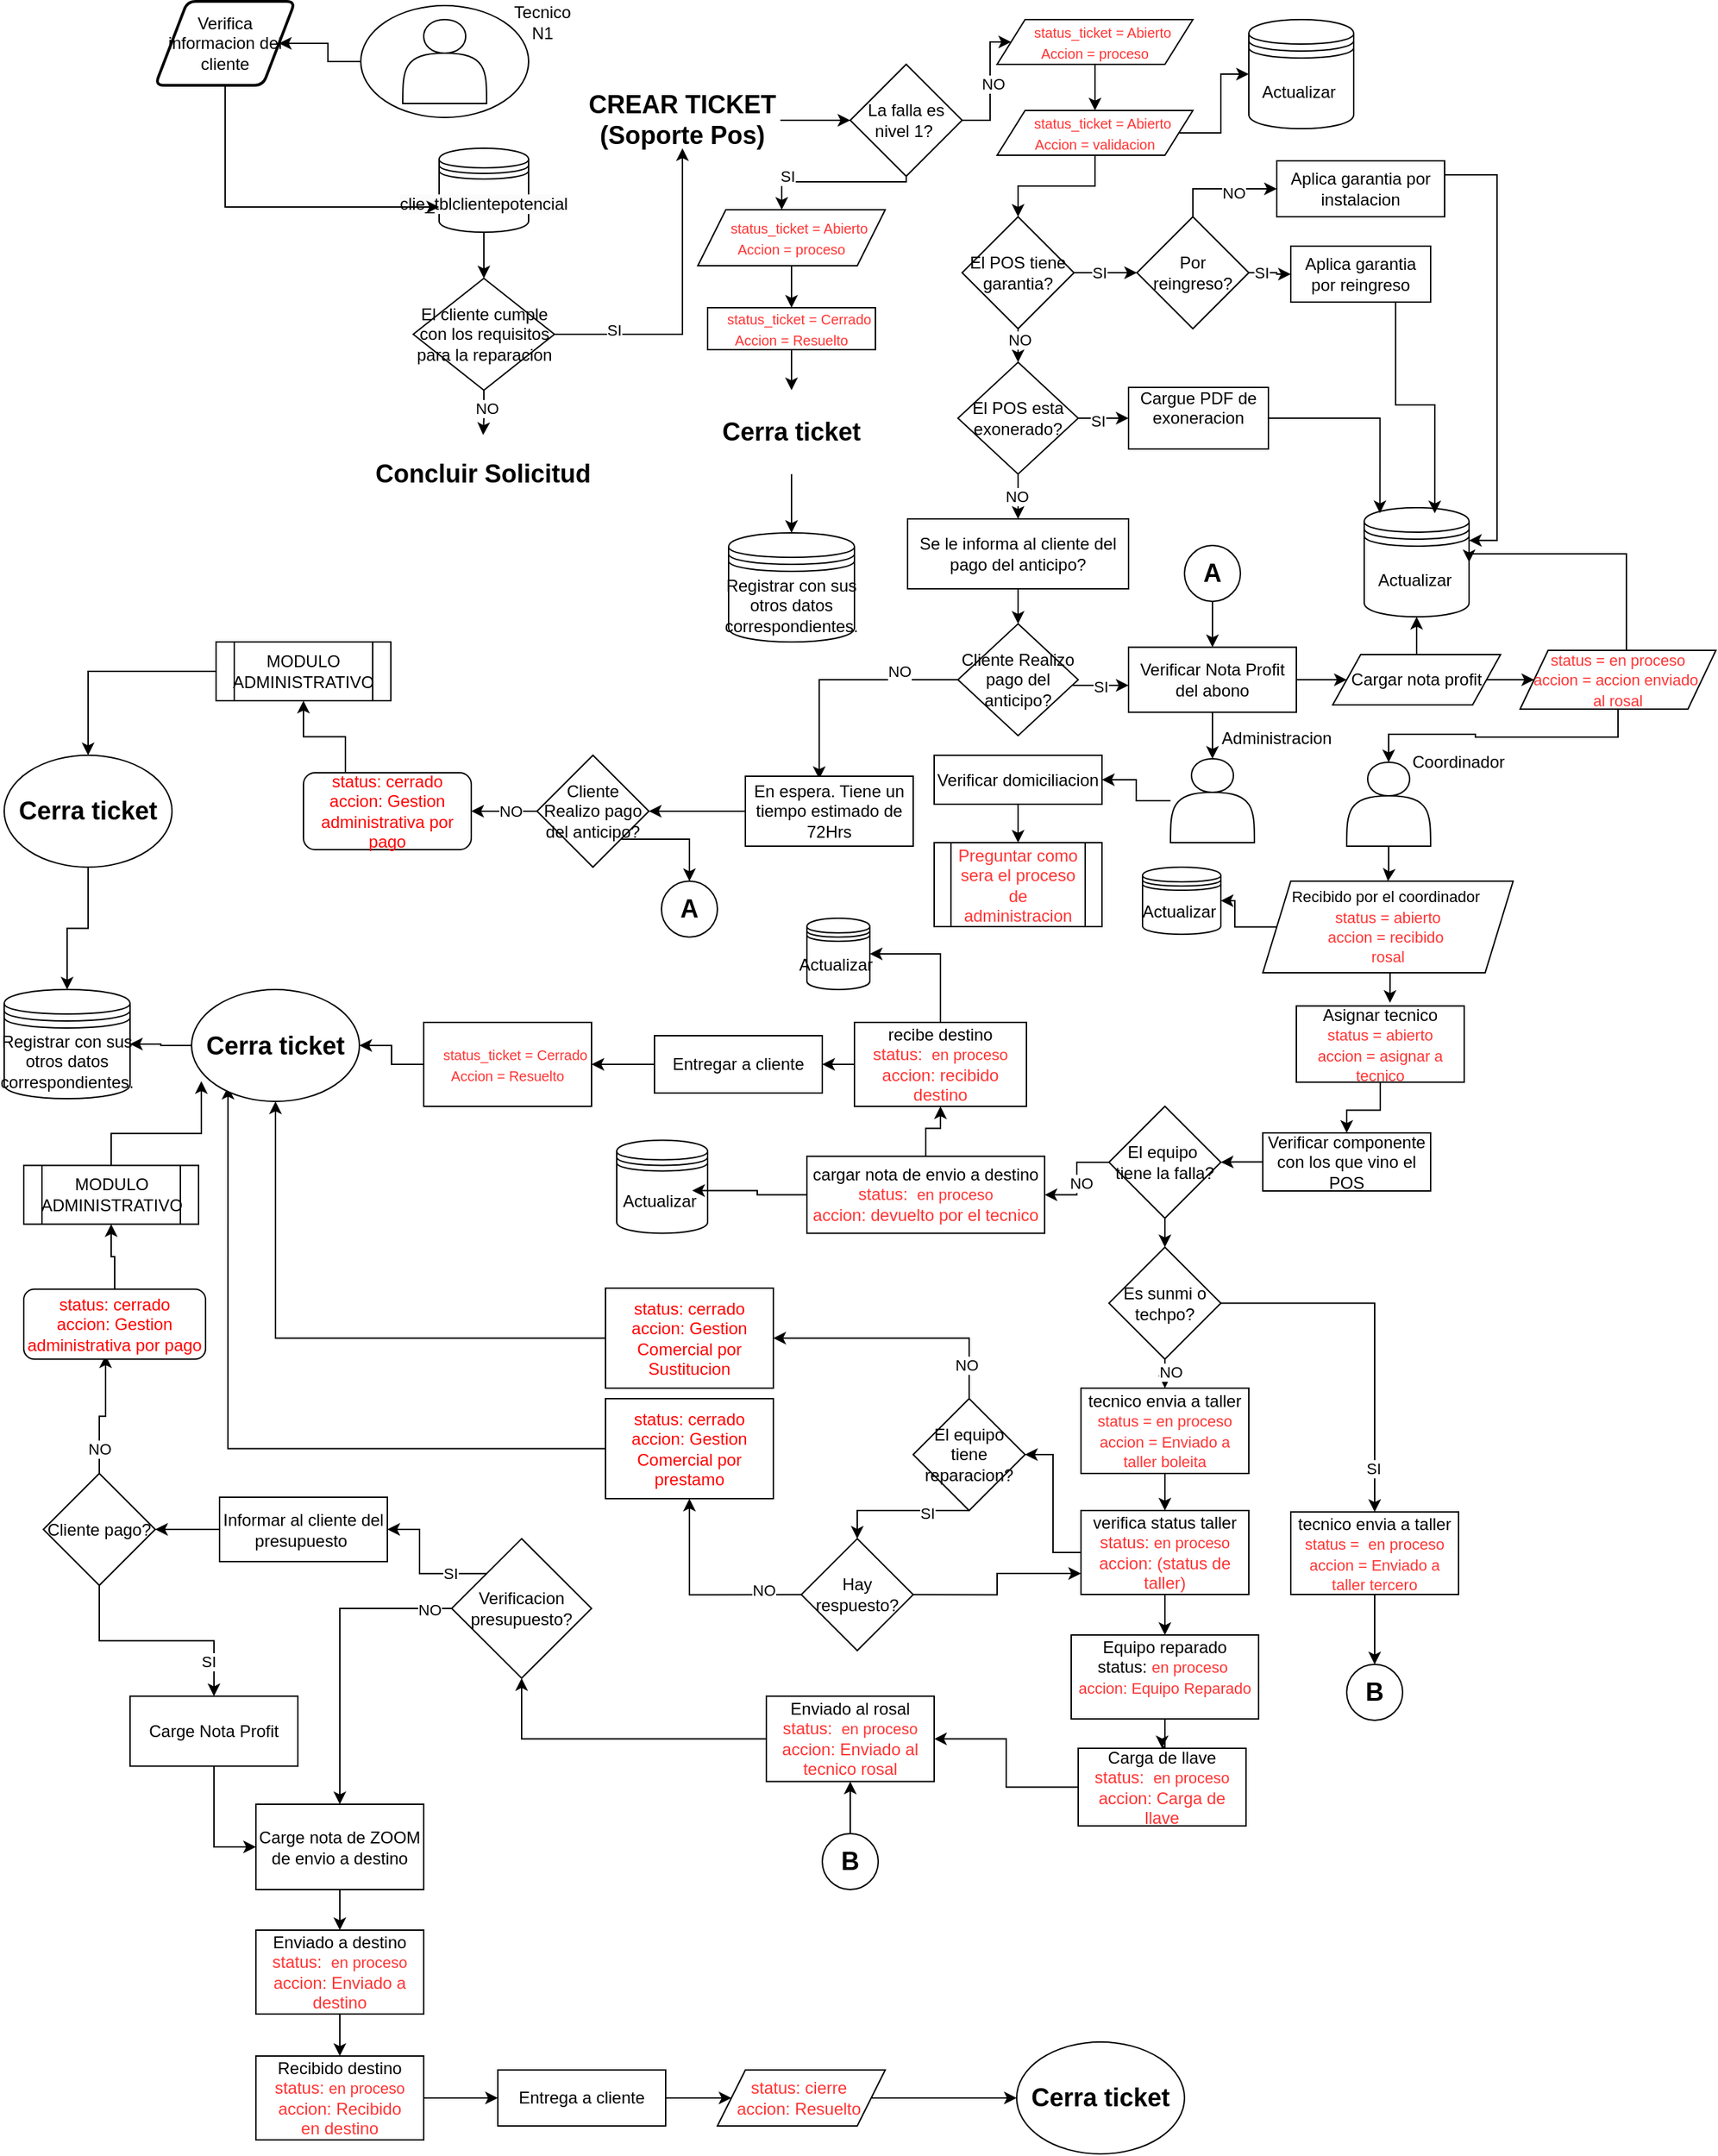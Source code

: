 <mxfile version="26.1.1">
  <diagram id="C5RBs43oDa-KdzZeNtuy" name="Page-1">
    <mxGraphModel dx="1372" dy="573" grid="1" gridSize="10" guides="1" tooltips="1" connect="1" arrows="1" fold="1" page="1" pageScale="1" pageWidth="827" pageHeight="1169" math="0" shadow="0">
      <root>
        <mxCell id="WIyWlLk6GJQsqaUBKTNV-0" />
        <mxCell id="WIyWlLk6GJQsqaUBKTNV-1" parent="WIyWlLk6GJQsqaUBKTNV-0" />
        <mxCell id="c8DLwEKJebBK2eEa6WEN-127" value="" style="edgeStyle=orthogonalEdgeStyle;rounded=0;orthogonalLoop=1;jettySize=auto;html=1;entryX=0;entryY=0.5;entryDx=0;entryDy=0;" edge="1" parent="WIyWlLk6GJQsqaUBKTNV-1" source="c8DLwEKJebBK2eEa6WEN-8" target="c8DLwEKJebBK2eEa6WEN-129">
          <mxGeometry relative="1" as="geometry">
            <mxPoint x="641" y="86" as="targetPoint" />
          </mxGeometry>
        </mxCell>
        <mxCell id="c8DLwEKJebBK2eEa6WEN-8" value="&lt;font style=&quot;font-size: 18px;&quot;&gt;&lt;b&gt;CREAR TICKET (Soporte Pos)&lt;/b&gt;&lt;/font&gt;" style="text;html=1;align=center;verticalAlign=middle;whiteSpace=wrap;rounded=0;" vertex="1" parent="WIyWlLk6GJQsqaUBKTNV-1">
          <mxGeometry x="461" y="66" width="140" height="40" as="geometry" />
        </mxCell>
        <mxCell id="c8DLwEKJebBK2eEa6WEN-13" value="&lt;font style=&quot;font-size: 18px;&quot;&gt;&lt;b style=&quot;&quot;&gt;Concluir Solicitud&lt;/b&gt;&lt;/font&gt;" style="rounded=1;whiteSpace=wrap;html=1;shadow=0;strokeWidth=1;spacing=6;spacingTop=-4;strokeColor=none;" vertex="1" parent="WIyWlLk6GJQsqaUBKTNV-1">
          <mxGeometry x="306" y="311" width="165" height="60" as="geometry" />
        </mxCell>
        <mxCell id="c8DLwEKJebBK2eEa6WEN-497" style="edgeStyle=orthogonalEdgeStyle;rounded=0;orthogonalLoop=1;jettySize=auto;html=1;exitX=0.5;exitY=1;exitDx=0;exitDy=0;entryX=0.5;entryY=0;entryDx=0;entryDy=0;" edge="1" parent="WIyWlLk6GJQsqaUBKTNV-1" source="c8DLwEKJebBK2eEa6WEN-16" target="c8DLwEKJebBK2eEa6WEN-499">
          <mxGeometry relative="1" as="geometry">
            <mxPoint x="389" y="210" as="targetPoint" />
          </mxGeometry>
        </mxCell>
        <mxCell id="c8DLwEKJebBK2eEa6WEN-16" value="&lt;span style=&quot;color: rgb(0, 0, 0); font-family: Helvetica; font-size: 12px; font-style: normal; font-variant-ligatures: normal; font-variant-caps: normal; font-weight: 400; letter-spacing: normal; orphans: 2; text-align: center; text-indent: 0px; text-transform: none; widows: 2; word-spacing: 0px; -webkit-text-stroke-width: 0px; white-space: normal; background-color: rgb(251, 251, 251); text-decoration-thickness: initial; text-decoration-style: initial; text-decoration-color: initial; float: none; display: inline !important;&quot;&gt;&lt;br&gt;clie_tblclientepotencial&lt;/span&gt;&lt;div&gt;&lt;br/&gt;&lt;/div&gt;" style="shape=datastore;whiteSpace=wrap;html=1;" vertex="1" parent="WIyWlLk6GJQsqaUBKTNV-1">
          <mxGeometry x="357" y="106" width="64" height="60" as="geometry" />
        </mxCell>
        <mxCell id="c8DLwEKJebBK2eEa6WEN-496" style="edgeStyle=orthogonalEdgeStyle;rounded=0;orthogonalLoop=1;jettySize=auto;html=1;exitX=0.5;exitY=1;exitDx=0;exitDy=0;entryX=0;entryY=0.7;entryDx=0;entryDy=0;" edge="1" parent="WIyWlLk6GJQsqaUBKTNV-1" source="c8DLwEKJebBK2eEa6WEN-18" target="c8DLwEKJebBK2eEa6WEN-16">
          <mxGeometry relative="1" as="geometry" />
        </mxCell>
        <mxCell id="c8DLwEKJebBK2eEa6WEN-18" value="Verifica informacion del cliente" style="shape=parallelogram;html=1;strokeWidth=2;perimeter=parallelogramPerimeter;whiteSpace=wrap;rounded=1;arcSize=12;size=0.23;" vertex="1" parent="WIyWlLk6GJQsqaUBKTNV-1">
          <mxGeometry x="154" y="1" width="100" height="60" as="geometry" />
        </mxCell>
        <mxCell id="c8DLwEKJebBK2eEa6WEN-363" style="edgeStyle=orthogonalEdgeStyle;rounded=0;orthogonalLoop=1;jettySize=auto;html=1;" edge="1" parent="WIyWlLk6GJQsqaUBKTNV-1" source="c8DLwEKJebBK2eEa6WEN-118" target="c8DLwEKJebBK2eEa6WEN-542">
          <mxGeometry relative="1" as="geometry">
            <mxPoint x="241" y="791" as="targetPoint" />
          </mxGeometry>
        </mxCell>
        <mxCell id="c8DLwEKJebBK2eEa6WEN-118" value="&lt;div&gt;&lt;font style=&quot;color: rgb(255, 0, 0);&quot;&gt;status: cerrado&lt;/font&gt;&lt;/div&gt;&lt;div&gt;&lt;font style=&quot;color: rgb(255, 0, 0);&quot;&gt;accion: Gestion Comercial por Sustitucion&lt;/font&gt;&lt;/div&gt;" style="whiteSpace=wrap;html=1;" vertex="1" parent="WIyWlLk6GJQsqaUBKTNV-1">
          <mxGeometry x="476" y="921" width="120" height="71.5" as="geometry" />
        </mxCell>
        <mxCell id="c8DLwEKJebBK2eEa6WEN-121" value="Tecnico N1" style="text;html=1;align=center;verticalAlign=middle;whiteSpace=wrap;rounded=0;" vertex="1" parent="WIyWlLk6GJQsqaUBKTNV-1">
          <mxGeometry x="401" y="1" width="60" height="30" as="geometry" />
        </mxCell>
        <mxCell id="c8DLwEKJebBK2eEa6WEN-139" style="edgeStyle=orthogonalEdgeStyle;rounded=0;orthogonalLoop=1;jettySize=auto;html=1;exitX=0.5;exitY=1;exitDx=0;exitDy=0;" edge="1" parent="WIyWlLk6GJQsqaUBKTNV-1" source="c8DLwEKJebBK2eEa6WEN-129" target="c8DLwEKJebBK2eEa6WEN-135">
          <mxGeometry relative="1" as="geometry">
            <Array as="points">
              <mxPoint x="691" y="130" />
              <mxPoint x="602" y="130" />
            </Array>
          </mxGeometry>
        </mxCell>
        <mxCell id="c8DLwEKJebBK2eEa6WEN-140" value="SI" style="edgeLabel;html=1;align=center;verticalAlign=middle;resizable=0;points=[];" vertex="1" connectable="0" parent="c8DLwEKJebBK2eEa6WEN-139">
          <mxGeometry x="0.221" y="-2" relative="1" as="geometry">
            <mxPoint x="-20" y="-2" as="offset" />
          </mxGeometry>
        </mxCell>
        <mxCell id="c8DLwEKJebBK2eEa6WEN-211" value="" style="edgeStyle=orthogonalEdgeStyle;rounded=0;orthogonalLoop=1;jettySize=auto;html=1;" edge="1" parent="WIyWlLk6GJQsqaUBKTNV-1" source="c8DLwEKJebBK2eEa6WEN-129" target="c8DLwEKJebBK2eEa6WEN-210">
          <mxGeometry relative="1" as="geometry" />
        </mxCell>
        <mxCell id="c8DLwEKJebBK2eEa6WEN-212" value="NO" style="edgeLabel;html=1;align=center;verticalAlign=middle;resizable=0;points=[];" vertex="1" connectable="0" parent="c8DLwEKJebBK2eEa6WEN-211">
          <mxGeometry x="0.169" y="-2" relative="1" as="geometry">
            <mxPoint y="7" as="offset" />
          </mxGeometry>
        </mxCell>
        <mxCell id="c8DLwEKJebBK2eEa6WEN-129" value="La falla es nivel 1?&amp;nbsp;" style="rhombus;whiteSpace=wrap;html=1;" vertex="1" parent="WIyWlLk6GJQsqaUBKTNV-1">
          <mxGeometry x="651" y="46" width="80" height="80" as="geometry" />
        </mxCell>
        <mxCell id="c8DLwEKJebBK2eEa6WEN-203" value="" style="edgeStyle=orthogonalEdgeStyle;rounded=0;orthogonalLoop=1;jettySize=auto;html=1;" edge="1" parent="WIyWlLk6GJQsqaUBKTNV-1" source="c8DLwEKJebBK2eEa6WEN-135" target="c8DLwEKJebBK2eEa6WEN-202">
          <mxGeometry relative="1" as="geometry" />
        </mxCell>
        <mxCell id="c8DLwEKJebBK2eEa6WEN-135" value="&lt;font style=&quot;font-size: 10px; color: rgb(255, 51, 51);&quot;&gt;&amp;nbsp; &amp;nbsp; status_ticket = Abierto&lt;/font&gt;&lt;div&gt;&lt;font style=&quot;font-size: 10px; color: rgb(255, 51, 51);&quot;&gt;Accion = proceso&lt;/font&gt;&lt;/div&gt;" style="shape=parallelogram;perimeter=parallelogramPerimeter;whiteSpace=wrap;html=1;fixedSize=1;" vertex="1" parent="WIyWlLk6GJQsqaUBKTNV-1">
          <mxGeometry x="542" y="150" width="134" height="40" as="geometry" />
        </mxCell>
        <mxCell id="c8DLwEKJebBK2eEa6WEN-155" value="" style="edgeStyle=orthogonalEdgeStyle;rounded=0;orthogonalLoop=1;jettySize=auto;html=1;" edge="1" parent="WIyWlLk6GJQsqaUBKTNV-1" source="c8DLwEKJebBK2eEa6WEN-153" target="c8DLwEKJebBK2eEa6WEN-154">
          <mxGeometry relative="1" as="geometry" />
        </mxCell>
        <mxCell id="c8DLwEKJebBK2eEa6WEN-158" value="SI" style="edgeLabel;html=1;align=center;verticalAlign=middle;resizable=0;points=[];" vertex="1" connectable="0" parent="c8DLwEKJebBK2eEa6WEN-155">
          <mxGeometry x="-0.227" relative="1" as="geometry">
            <mxPoint as="offset" />
          </mxGeometry>
        </mxCell>
        <mxCell id="c8DLwEKJebBK2eEa6WEN-177" style="edgeStyle=orthogonalEdgeStyle;rounded=0;orthogonalLoop=1;jettySize=auto;html=1;exitX=0.5;exitY=1;exitDx=0;exitDy=0;entryX=0.5;entryY=0;entryDx=0;entryDy=0;" edge="1" parent="WIyWlLk6GJQsqaUBKTNV-1" source="c8DLwEKJebBK2eEa6WEN-153" target="c8DLwEKJebBK2eEa6WEN-170">
          <mxGeometry relative="1" as="geometry" />
        </mxCell>
        <mxCell id="c8DLwEKJebBK2eEa6WEN-178" value="NO" style="edgeLabel;html=1;align=center;verticalAlign=middle;resizable=0;points=[];" vertex="1" connectable="0" parent="c8DLwEKJebBK2eEa6WEN-177">
          <mxGeometry x="-0.383" y="1" relative="1" as="geometry">
            <mxPoint as="offset" />
          </mxGeometry>
        </mxCell>
        <mxCell id="c8DLwEKJebBK2eEa6WEN-153" value="El POS tiene garantia?" style="rhombus;whiteSpace=wrap;html=1;" vertex="1" parent="WIyWlLk6GJQsqaUBKTNV-1">
          <mxGeometry x="731" y="155" width="80" height="80" as="geometry" />
        </mxCell>
        <mxCell id="c8DLwEKJebBK2eEa6WEN-157" value="" style="edgeStyle=orthogonalEdgeStyle;rounded=0;orthogonalLoop=1;jettySize=auto;html=1;" edge="1" parent="WIyWlLk6GJQsqaUBKTNV-1" source="c8DLwEKJebBK2eEa6WEN-154" target="c8DLwEKJebBK2eEa6WEN-156">
          <mxGeometry relative="1" as="geometry" />
        </mxCell>
        <mxCell id="c8DLwEKJebBK2eEa6WEN-168" value="SI" style="edgeLabel;html=1;align=center;verticalAlign=middle;resizable=0;points=[];" vertex="1" connectable="0" parent="c8DLwEKJebBK2eEa6WEN-157">
          <mxGeometry x="-0.824" y="1" relative="1" as="geometry">
            <mxPoint x="6" y="1" as="offset" />
          </mxGeometry>
        </mxCell>
        <mxCell id="c8DLwEKJebBK2eEa6WEN-166" style="edgeStyle=orthogonalEdgeStyle;rounded=0;orthogonalLoop=1;jettySize=auto;html=1;exitX=0.5;exitY=0;exitDx=0;exitDy=0;entryX=0;entryY=0.5;entryDx=0;entryDy=0;" edge="1" parent="WIyWlLk6GJQsqaUBKTNV-1" source="c8DLwEKJebBK2eEa6WEN-154" target="c8DLwEKJebBK2eEa6WEN-161">
          <mxGeometry relative="1" as="geometry" />
        </mxCell>
        <mxCell id="c8DLwEKJebBK2eEa6WEN-167" value="NO" style="edgeLabel;html=1;align=center;verticalAlign=middle;resizable=0;points=[];" vertex="1" connectable="0" parent="c8DLwEKJebBK2eEa6WEN-166">
          <mxGeometry x="0.21" y="-3" relative="1" as="geometry">
            <mxPoint as="offset" />
          </mxGeometry>
        </mxCell>
        <mxCell id="c8DLwEKJebBK2eEa6WEN-154" value="Por reingreso?" style="rhombus;whiteSpace=wrap;html=1;" vertex="1" parent="WIyWlLk6GJQsqaUBKTNV-1">
          <mxGeometry x="856" y="155" width="80" height="80" as="geometry" />
        </mxCell>
        <mxCell id="c8DLwEKJebBK2eEa6WEN-156" value="Aplica garantia por reingreso" style="whiteSpace=wrap;html=1;" vertex="1" parent="WIyWlLk6GJQsqaUBKTNV-1">
          <mxGeometry x="966" y="176" width="100" height="40" as="geometry" />
        </mxCell>
        <mxCell id="c8DLwEKJebBK2eEa6WEN-508" style="edgeStyle=orthogonalEdgeStyle;rounded=0;orthogonalLoop=1;jettySize=auto;html=1;exitX=1;exitY=0.25;exitDx=0;exitDy=0;entryX=1;entryY=0.3;entryDx=0;entryDy=0;" edge="1" parent="WIyWlLk6GJQsqaUBKTNV-1" source="c8DLwEKJebBK2eEa6WEN-161" target="c8DLwEKJebBK2eEa6WEN-254">
          <mxGeometry relative="1" as="geometry" />
        </mxCell>
        <mxCell id="c8DLwEKJebBK2eEa6WEN-161" value="Aplica garantia por instalacion" style="whiteSpace=wrap;html=1;" vertex="1" parent="WIyWlLk6GJQsqaUBKTNV-1">
          <mxGeometry x="956" y="115" width="120" height="40" as="geometry" />
        </mxCell>
        <mxCell id="c8DLwEKJebBK2eEa6WEN-173" value="" style="edgeStyle=orthogonalEdgeStyle;rounded=0;orthogonalLoop=1;jettySize=auto;html=1;" edge="1" parent="WIyWlLk6GJQsqaUBKTNV-1" source="c8DLwEKJebBK2eEa6WEN-170" target="c8DLwEKJebBK2eEa6WEN-172">
          <mxGeometry relative="1" as="geometry" />
        </mxCell>
        <mxCell id="c8DLwEKJebBK2eEa6WEN-181" value="SI&lt;span style=&quot;color: rgba(0, 0, 0, 0); font-family: monospace; font-size: 0px; text-align: start; background-color: rgb(251, 251, 251);&quot;&gt;%3CmxGraphModel%3E%3Croot%3E%3CmxCell%20id%3D%220%22%2F%3E%3CmxCell%20id%3D%221%22%20parent%3D%220%22%2F%3E%3CmxCell%20id%3D%222%22%20value%3D%22%22%20style%3D%22edgeStyle%3Dnone%3Bcurved%3D1%3Brounded%3D0%3BorthogonalLoop%3D1%3BjettySize%3Dauto%3Bhtml%3D1%3BfontSize%3D12%3BstartSize%3D8%3BendSize%3D8%3B%22%20edge%3D%221%22%20target%3D%227%22%20parent%3D%221%22%3E%3CmxGeometry%20relative%3D%221%22%20as%3D%22geometry%22%3E%3CmxPoint%20x%3D%22305%22%20y%3D%22581%22%20as%3D%22sourcePoint%22%2F%3E%3C%2FmxGeometry%3E%3C%2FmxCell%3E%3CmxCell%20id%3D%223%22%20value%3D%22%22%20style%3D%22edgeStyle%3DorthogonalEdgeStyle%3Brounded%3D0%3BorthogonalLoop%3D1%3BjettySize%3Dauto%3Bhtml%3D1%3B%22%20edge%3D%221%22%20source%3D%227%22%20parent%3D%221%22%3E%3CmxGeometry%20relative%3D%221%22%20as%3D%22geometry%22%3E%3CmxPoint%20x%3D%22304%22%20y%3D%22731%22%20as%3D%22targetPoint%22%2F%3E%3C%2FmxGeometry%3E%3C%2FmxCell%3E%3CmxCell%20id%3D%224%22%20value%3D%22NO%22%20style%3D%22edgeLabel%3Bhtml%3D1%3Balign%3Dcenter%3BverticalAlign%3Dmiddle%3Bresizable%3D0%3Bpoints%3D%5B%5D%3B%22%20vertex%3D%221%22%20connectable%3D%220%22%20parent%3D%223%22%3E%3CmxGeometry%20x%3D%22-0.46%22%20y%3D%22-4%22%20relative%3D%221%22%20as%3D%22geometry%22%3E%3CmxPoint%20x%3D%224%22%20y%3D%22-2%22%20as%3D%22offset%22%2F%3E%3C%2FmxGeometry%3E%3C%2FmxCell%3E%3CmxCell%20id%3D%225%22%20style%3D%22edgeStyle%3DorthogonalEdgeStyle%3Brounded%3D0%3BorthogonalLoop%3D1%3BjettySize%3Dauto%3Bhtml%3D1%3BexitX%3D1%3BexitY%3D0.5%3BexitDx%3D0%3BexitDy%3D0%3BentryX%3D0%3BentryY%3D0.5%3BentryDx%3D0%3BentryDy%3D0%3B%22%20edge%3D%221%22%20source%3D%227%22%20parent%3D%221%22%3E%3CmxGeometry%20relative%3D%221%22%20as%3D%22geometry%22%3E%3CmxPoint%20x%3D%22415%22%20y%3D%22647%22%20as%3D%22targetPoint%22%2F%3E%3C%2FmxGeometry%3E%3C%2FmxCell%3E%3CmxCell%20id%3D%226%22%20value%3D%22SI%22%20style%3D%22edgeLabel%3Bhtml%3D1%3Balign%3Dcenter%3BverticalAlign%3Dmiddle%3Bresizable%3D0%3Bpoints%3D%5B%5D%3B%22%20vertex%3D%221%22%20connectable%3D%220%22%20parent%3D%225%22%3E%3CmxGeometry%20x%3D%22-0.262%22%20y%3D%22-4%22%20relative%3D%221%22%20as%3D%22geometry%22%3E%3CmxPoint%20as%3D%22offset%22%2F%3E%3C%2FmxGeometry%3E%3C%2FmxCell%3E%3CmxCell%20id%3D%227%22%20value%3D%22Cliente%20Realizo%20pago%20del%20anticipo%3F%22%20style%3D%22rhombus%3BwhiteSpace%3Dwrap%3Bhtml%3D1%3Brounded%3D0%3B%22%20vertex%3D%221%22%20parent%3D%221%22%3E%3CmxGeometry%20x%3D%22261%22%20y%3D%22606%22%20width%3D%2286%22%20height%3D%2280%22%20as%3D%22geometry%22%2F%3E%3C%2FmxCell%3E%3C%2Froot%3E%3C%2FmxGraphModel%3E&lt;/span&gt;" style="edgeLabel;html=1;align=center;verticalAlign=middle;resizable=0;points=[];" vertex="1" connectable="0" parent="c8DLwEKJebBK2eEa6WEN-173">
          <mxGeometry x="-0.373" y="-2" relative="1" as="geometry">
            <mxPoint as="offset" />
          </mxGeometry>
        </mxCell>
        <mxCell id="c8DLwEKJebBK2eEa6WEN-179" value="" style="edgeStyle=orthogonalEdgeStyle;rounded=0;orthogonalLoop=1;jettySize=auto;html=1;entryX=0.5;entryY=0;entryDx=0;entryDy=0;" edge="1" parent="WIyWlLk6GJQsqaUBKTNV-1" source="c8DLwEKJebBK2eEa6WEN-170" target="c8DLwEKJebBK2eEa6WEN-176">
          <mxGeometry relative="1" as="geometry">
            <mxPoint x="771" y="366" as="targetPoint" />
          </mxGeometry>
        </mxCell>
        <mxCell id="c8DLwEKJebBK2eEa6WEN-180" value="NO" style="edgeLabel;html=1;align=center;verticalAlign=middle;resizable=0;points=[];" vertex="1" connectable="0" parent="c8DLwEKJebBK2eEa6WEN-179">
          <mxGeometry x="0.336" y="-1" relative="1" as="geometry">
            <mxPoint as="offset" />
          </mxGeometry>
        </mxCell>
        <mxCell id="c8DLwEKJebBK2eEa6WEN-170" value="El POS esta exonerado?" style="rhombus;whiteSpace=wrap;html=1;" vertex="1" parent="WIyWlLk6GJQsqaUBKTNV-1">
          <mxGeometry x="728" y="259" width="86" height="80" as="geometry" />
        </mxCell>
        <mxCell id="c8DLwEKJebBK2eEa6WEN-172" value="&#xa;&lt;span style=&quot;color: rgb(0, 0, 0); font-family: Helvetica; font-size: 12px; font-style: normal; font-variant-ligatures: normal; font-variant-caps: normal; font-weight: 400; letter-spacing: normal; orphans: 2; text-align: center; text-indent: 0px; text-transform: none; widows: 2; word-spacing: 0px; -webkit-text-stroke-width: 0px; white-space: normal; background-color: rgb(251, 251, 251); text-decoration-thickness: initial; text-decoration-style: initial; text-decoration-color: initial; display: inline !important; float: none;&quot;&gt;Cargue PDF de exoneracion&lt;/span&gt;&#xa;&#xa;" style="whiteSpace=wrap;html=1;" vertex="1" parent="WIyWlLk6GJQsqaUBKTNV-1">
          <mxGeometry x="850" y="277" width="100" height="44" as="geometry" />
        </mxCell>
        <mxCell id="c8DLwEKJebBK2eEa6WEN-215" value="" style="edgeStyle=orthogonalEdgeStyle;rounded=0;orthogonalLoop=1;jettySize=auto;html=1;" edge="1" parent="WIyWlLk6GJQsqaUBKTNV-1" source="c8DLwEKJebBK2eEa6WEN-176" target="c8DLwEKJebBK2eEa6WEN-187">
          <mxGeometry relative="1" as="geometry" />
        </mxCell>
        <mxCell id="c8DLwEKJebBK2eEa6WEN-176" value="Se le informa al cliente del pago del anticipo?" style="rounded=0;whiteSpace=wrap;html=1;" vertex="1" parent="WIyWlLk6GJQsqaUBKTNV-1">
          <mxGeometry x="692" y="371" width="158" height="50" as="geometry" />
        </mxCell>
        <mxCell id="c8DLwEKJebBK2eEa6WEN-183" value="" style="edgeStyle=orthogonalEdgeStyle;rounded=0;orthogonalLoop=1;jettySize=auto;html=1;entryX=0.44;entryY=0.04;entryDx=0;entryDy=0;entryPerimeter=0;" edge="1" parent="WIyWlLk6GJQsqaUBKTNV-1" source="c8DLwEKJebBK2eEa6WEN-187" target="c8DLwEKJebBK2eEa6WEN-225">
          <mxGeometry relative="1" as="geometry">
            <mxPoint x="771" y="601" as="targetPoint" />
          </mxGeometry>
        </mxCell>
        <mxCell id="c8DLwEKJebBK2eEa6WEN-184" value="NO" style="edgeLabel;html=1;align=center;verticalAlign=middle;resizable=0;points=[];" vertex="1" connectable="0" parent="c8DLwEKJebBK2eEa6WEN-183">
          <mxGeometry x="-0.46" y="-4" relative="1" as="geometry">
            <mxPoint x="4" y="-2" as="offset" />
          </mxGeometry>
        </mxCell>
        <mxCell id="c8DLwEKJebBK2eEa6WEN-190" value="" style="edgeStyle=orthogonalEdgeStyle;rounded=0;orthogonalLoop=1;jettySize=auto;html=1;" edge="1" parent="WIyWlLk6GJQsqaUBKTNV-1" source="c8DLwEKJebBK2eEa6WEN-187" target="c8DLwEKJebBK2eEa6WEN-189">
          <mxGeometry relative="1" as="geometry">
            <Array as="points">
              <mxPoint x="826" y="490" />
              <mxPoint x="826" y="490" />
            </Array>
          </mxGeometry>
        </mxCell>
        <mxCell id="c8DLwEKJebBK2eEa6WEN-239" value="SI" style="edgeLabel;html=1;align=center;verticalAlign=middle;resizable=0;points=[];" vertex="1" connectable="0" parent="c8DLwEKJebBK2eEa6WEN-190">
          <mxGeometry x="0.007" y="-1" relative="1" as="geometry">
            <mxPoint as="offset" />
          </mxGeometry>
        </mxCell>
        <mxCell id="c8DLwEKJebBK2eEa6WEN-187" value="Cliente Realizo pago del anticipo?" style="rhombus;whiteSpace=wrap;html=1;rounded=0;" vertex="1" parent="WIyWlLk6GJQsqaUBKTNV-1">
          <mxGeometry x="728" y="446" width="86" height="80" as="geometry" />
        </mxCell>
        <mxCell id="c8DLwEKJebBK2eEa6WEN-253" value="" style="edgeStyle=orthogonalEdgeStyle;rounded=0;orthogonalLoop=1;jettySize=auto;html=1;" edge="1" parent="WIyWlLk6GJQsqaUBKTNV-1" source="c8DLwEKJebBK2eEa6WEN-189" target="c8DLwEKJebBK2eEa6WEN-252">
          <mxGeometry relative="1" as="geometry" />
        </mxCell>
        <mxCell id="c8DLwEKJebBK2eEa6WEN-267" style="edgeStyle=orthogonalEdgeStyle;rounded=0;orthogonalLoop=1;jettySize=auto;html=1;exitX=0.5;exitY=1;exitDx=0;exitDy=0;entryX=0.5;entryY=0;entryDx=0;entryDy=0;" edge="1" parent="WIyWlLk6GJQsqaUBKTNV-1" source="c8DLwEKJebBK2eEa6WEN-189" target="c8DLwEKJebBK2eEa6WEN-266">
          <mxGeometry relative="1" as="geometry" />
        </mxCell>
        <mxCell id="c8DLwEKJebBK2eEa6WEN-189" value="&lt;span style=&quot;color: rgb(0, 0, 0); font-family: Helvetica; font-size: 12px; font-style: normal; font-variant-ligatures: normal; font-variant-caps: normal; font-weight: 400; letter-spacing: normal; orphans: 2; text-indent: 0px; text-transform: none; widows: 2; word-spacing: 0px; -webkit-text-stroke-width: 0px; white-space: normal; background-color: rgb(251, 251, 251); text-decoration-thickness: initial; text-decoration-style: initial; text-decoration-color: initial; float: none; display: inline !important;&quot;&gt;Verificar Nota Profit del abono&lt;/span&gt;" style="whiteSpace=wrap;html=1;rounded=0;" vertex="1" parent="WIyWlLk6GJQsqaUBKTNV-1">
          <mxGeometry x="850" y="462.75" width="120" height="46.5" as="geometry" />
        </mxCell>
        <mxCell id="c8DLwEKJebBK2eEa6WEN-200" value="Regist&lt;span style=&quot;color: rgba(0, 0, 0, 0); font-family: monospace; font-size: 0px; text-align: start; text-wrap-mode: nowrap;&quot;&gt;%3CmxGraphModel%3E%3Croot%3E%3CmxCell%20id%3D%220%22%2F%3E%3CmxCell%20id%3D%221%22%20parent%3D%220%22%2F%3E%3CmxCell%20id%3D%222%22%20value%3D%22%26lt%3Bspan%20style%3D%26quot%3Bcolor%3A%20rgb(0%2C%200%2C%200)%3B%20font-family%3A%20Helvetica%3B%20font-size%3A%2012px%3B%20font-style%3A%20normal%3B%20font-variant-ligatures%3A%20normal%3B%20font-variant-caps%3A%20normal%3B%20font-weight%3A%20400%3B%20letter-spacing%3A%20normal%3B%20orphans%3A%202%3B%20text-align%3A%20center%3B%20text-indent%3A%200px%3B%20text-transform%3A%20none%3B%20widows%3A%202%3B%20word-spacing%3A%200px%3B%20-webkit-text-stroke-width%3A%200px%3B%20white-space%3A%20normal%3B%20background-color%3A%20rgb(251%2C%20251%2C%20251)%3B%20text-decoration-thickness%3A%20initial%3B%20text-decoration-style%3A%20initial%3B%20text-decoration-color%3A%20initial%3B%20float%3A%20none%3B%20display%3A%20inline%20!important%3B%26quot%3B%26gt%3B%26lt%3Bbr%26gt%3Bclie_tblclientepotencial%26lt%3B%2Fspan%26gt%3B%26lt%3Bdiv%26gt%3B%26lt%3Bbr%2F%26gt%3B%26lt%3B%2Fdiv%26gt%3B%22%20style%3D%22shape%3Ddatastore%3BwhiteSpace%3Dwrap%3Bhtml%3D1%3B%22%20vertex%3D%221%22%20parent%3D%221%22%3E%3CmxGeometry%20x%3D%22411%22%20y%3D%22106%22%20width%3D%2264%22%20height%3D%2260%22%20as%3D%22geometry%22%2F%3E%3C%2FmxCell%3E%3C%2Froot%3E%3C%2FmxGraphModel%3E&lt;/span&gt;rar con sus otros datos correspondientes." style="shape=datastore;whiteSpace=wrap;html=1;" vertex="1" parent="WIyWlLk6GJQsqaUBKTNV-1">
          <mxGeometry x="564" y="381" width="90" height="78" as="geometry" />
        </mxCell>
        <mxCell id="c8DLwEKJebBK2eEa6WEN-220" value="" style="edgeStyle=orthogonalEdgeStyle;rounded=0;orthogonalLoop=1;jettySize=auto;html=1;" edge="1" parent="WIyWlLk6GJQsqaUBKTNV-1" source="c8DLwEKJebBK2eEa6WEN-202" target="c8DLwEKJebBK2eEa6WEN-218">
          <mxGeometry relative="1" as="geometry" />
        </mxCell>
        <mxCell id="c8DLwEKJebBK2eEa6WEN-202" value="&lt;font style=&quot;font-size: 10px; color: rgb(255, 51, 51);&quot;&gt;&amp;nbsp; &amp;nbsp; status_ticket = Cerrado&lt;/font&gt;&lt;div&gt;&lt;font style=&quot;font-size: 10px; color: rgb(255, 51, 51);&quot;&gt;Accion = Resuelto&lt;/font&gt;&lt;/div&gt;" style="whiteSpace=wrap;html=1;" vertex="1" parent="WIyWlLk6GJQsqaUBKTNV-1">
          <mxGeometry x="549" y="220" width="120" height="30" as="geometry" />
        </mxCell>
        <mxCell id="c8DLwEKJebBK2eEa6WEN-261" style="edgeStyle=orthogonalEdgeStyle;rounded=0;orthogonalLoop=1;jettySize=auto;html=1;exitX=0.5;exitY=1;exitDx=0;exitDy=0;" edge="1" parent="WIyWlLk6GJQsqaUBKTNV-1" source="c8DLwEKJebBK2eEa6WEN-210" target="c8DLwEKJebBK2eEa6WEN-260">
          <mxGeometry relative="1" as="geometry" />
        </mxCell>
        <mxCell id="c8DLwEKJebBK2eEa6WEN-210" value="&lt;font style=&quot;font-size: 10px; color: rgb(255, 51, 51);&quot;&gt;&amp;nbsp; &amp;nbsp; status_ticket = Abierto&lt;/font&gt;&lt;div&gt;&lt;font style=&quot;font-size: 10px; color: rgb(255, 51, 51);&quot;&gt;Accion = proceso&lt;/font&gt;&lt;/div&gt;" style="shape=parallelogram;perimeter=parallelogramPerimeter;whiteSpace=wrap;html=1;fixedSize=1;" vertex="1" parent="WIyWlLk6GJQsqaUBKTNV-1">
          <mxGeometry x="756" y="14" width="140" height="32" as="geometry" />
        </mxCell>
        <mxCell id="c8DLwEKJebBK2eEa6WEN-221" value="" style="edgeStyle=orthogonalEdgeStyle;rounded=0;orthogonalLoop=1;jettySize=auto;html=1;" edge="1" parent="WIyWlLk6GJQsqaUBKTNV-1" source="c8DLwEKJebBK2eEa6WEN-218" target="c8DLwEKJebBK2eEa6WEN-200">
          <mxGeometry relative="1" as="geometry" />
        </mxCell>
        <mxCell id="c8DLwEKJebBK2eEa6WEN-218" value="&lt;font style=&quot;font-size: 18px;&quot;&gt;&lt;b style=&quot;&quot;&gt;Cerra ticket&lt;/b&gt;&lt;/font&gt;" style="rounded=1;whiteSpace=wrap;html=1;strokeColor=none;" vertex="1" parent="WIyWlLk6GJQsqaUBKTNV-1">
          <mxGeometry x="544" y="279" width="130" height="60" as="geometry" />
        </mxCell>
        <mxCell id="c8DLwEKJebBK2eEa6WEN-224" value="" style="edgeStyle=orthogonalEdgeStyle;rounded=0;orthogonalLoop=1;jettySize=auto;html=1;" edge="1" parent="WIyWlLk6GJQsqaUBKTNV-1" source="c8DLwEKJebBK2eEa6WEN-225" target="c8DLwEKJebBK2eEa6WEN-229">
          <mxGeometry relative="1" as="geometry" />
        </mxCell>
        <mxCell id="c8DLwEKJebBK2eEa6WEN-225" value="En espera. Tiene un tiempo estimado de 72Hrs" style="rounded=0;whiteSpace=wrap;html=1;" vertex="1" parent="WIyWlLk6GJQsqaUBKTNV-1">
          <mxGeometry x="576" y="555" width="120" height="50" as="geometry" />
        </mxCell>
        <mxCell id="c8DLwEKJebBK2eEa6WEN-235" value="" style="edgeStyle=orthogonalEdgeStyle;rounded=0;orthogonalLoop=1;jettySize=auto;html=1;" edge="1" parent="WIyWlLk6GJQsqaUBKTNV-1" source="c8DLwEKJebBK2eEa6WEN-229" target="c8DLwEKJebBK2eEa6WEN-232">
          <mxGeometry relative="1" as="geometry" />
        </mxCell>
        <mxCell id="c8DLwEKJebBK2eEa6WEN-236" value="NO" style="edgeLabel;html=1;align=center;verticalAlign=middle;resizable=0;points=[];" vertex="1" connectable="0" parent="c8DLwEKJebBK2eEa6WEN-235">
          <mxGeometry x="-0.192" relative="1" as="geometry">
            <mxPoint as="offset" />
          </mxGeometry>
        </mxCell>
        <mxCell id="c8DLwEKJebBK2eEa6WEN-511" style="edgeStyle=orthogonalEdgeStyle;rounded=0;orthogonalLoop=1;jettySize=auto;html=1;exitX=1;exitY=1;exitDx=0;exitDy=0;entryX=0.5;entryY=0;entryDx=0;entryDy=0;" edge="1" parent="WIyWlLk6GJQsqaUBKTNV-1" source="c8DLwEKJebBK2eEa6WEN-229" target="c8DLwEKJebBK2eEa6WEN-510">
          <mxGeometry relative="1" as="geometry" />
        </mxCell>
        <mxCell id="c8DLwEKJebBK2eEa6WEN-229" value="Cliente Realizo pago del anticipo?" style="rhombus;whiteSpace=wrap;html=1;rounded=0;" vertex="1" parent="WIyWlLk6GJQsqaUBKTNV-1">
          <mxGeometry x="427" y="540" width="80" height="80" as="geometry" />
        </mxCell>
        <mxCell id="c8DLwEKJebBK2eEa6WEN-230" style="edgeStyle=orthogonalEdgeStyle;rounded=0;orthogonalLoop=1;jettySize=auto;html=1;exitX=0.5;exitY=1;exitDx=0;exitDy=0;" edge="1" parent="WIyWlLk6GJQsqaUBKTNV-1" source="c8DLwEKJebBK2eEa6WEN-225" target="c8DLwEKJebBK2eEa6WEN-225">
          <mxGeometry relative="1" as="geometry" />
        </mxCell>
        <mxCell id="c8DLwEKJebBK2eEa6WEN-539" style="edgeStyle=orthogonalEdgeStyle;rounded=0;orthogonalLoop=1;jettySize=auto;html=1;exitX=0.25;exitY=0;exitDx=0;exitDy=0;entryX=0.5;entryY=1;entryDx=0;entryDy=0;" edge="1" parent="WIyWlLk6GJQsqaUBKTNV-1" source="c8DLwEKJebBK2eEa6WEN-232" target="c8DLwEKJebBK2eEa6WEN-538">
          <mxGeometry relative="1" as="geometry" />
        </mxCell>
        <mxCell id="c8DLwEKJebBK2eEa6WEN-232" value="&lt;div&gt;&lt;font style=&quot;color: rgb(255, 0, 0);&quot;&gt;status: cerrado&lt;/font&gt;&lt;/div&gt;&lt;div&gt;&lt;font style=&quot;color: rgb(255, 0, 0);&quot;&gt;accion: Gestion administrativa por pago&lt;/font&gt;&lt;/div&gt;" style="rounded=1;whiteSpace=wrap;html=1;fontSize=12;glass=0;strokeWidth=1;shadow=0;" vertex="1" parent="WIyWlLk6GJQsqaUBKTNV-1">
          <mxGeometry x="260" y="552.5" width="120" height="55" as="geometry" />
        </mxCell>
        <mxCell id="c8DLwEKJebBK2eEa6WEN-312" value="" style="edgeStyle=orthogonalEdgeStyle;rounded=0;orthogonalLoop=1;jettySize=auto;html=1;exitX=0;exitY=0.5;exitDx=0;exitDy=0;" edge="1" parent="WIyWlLk6GJQsqaUBKTNV-1" source="c8DLwEKJebBK2eEa6WEN-542" target="c8DLwEKJebBK2eEa6WEN-311">
          <mxGeometry relative="1" as="geometry">
            <mxPoint x="176" y="761" as="sourcePoint" />
          </mxGeometry>
        </mxCell>
        <mxCell id="c8DLwEKJebBK2eEa6WEN-245" value="" style="edgeStyle=orthogonalEdgeStyle;rounded=0;orthogonalLoop=1;jettySize=auto;html=1;" edge="1" parent="WIyWlLk6GJQsqaUBKTNV-1" source="c8DLwEKJebBK2eEa6WEN-240" target="c8DLwEKJebBK2eEa6WEN-244">
          <mxGeometry relative="1" as="geometry" />
        </mxCell>
        <mxCell id="c8DLwEKJebBK2eEa6WEN-240" value="Verificar domiciliacion" style="whiteSpace=wrap;html=1;" vertex="1" parent="WIyWlLk6GJQsqaUBKTNV-1">
          <mxGeometry x="711" y="540" width="120" height="35" as="geometry" />
        </mxCell>
        <mxCell id="c8DLwEKJebBK2eEa6WEN-244" value="&lt;font style=&quot;color: light-dark(rgb(255, 51, 51), rgb(237, 237, 237));&quot;&gt;Preguntar como sera el proceso de administracion&lt;/font&gt;" style="shape=process;whiteSpace=wrap;html=1;backgroundOutline=1;" vertex="1" parent="WIyWlLk6GJQsqaUBKTNV-1">
          <mxGeometry x="711" y="602.5" width="120" height="60" as="geometry" />
        </mxCell>
        <mxCell id="c8DLwEKJebBK2eEa6WEN-255" value="" style="edgeStyle=orthogonalEdgeStyle;rounded=0;orthogonalLoop=1;jettySize=auto;html=1;" edge="1" parent="WIyWlLk6GJQsqaUBKTNV-1" source="c8DLwEKJebBK2eEa6WEN-252" target="c8DLwEKJebBK2eEa6WEN-254">
          <mxGeometry relative="1" as="geometry" />
        </mxCell>
        <mxCell id="c8DLwEKJebBK2eEa6WEN-257" value="" style="edgeStyle=orthogonalEdgeStyle;rounded=0;orthogonalLoop=1;jettySize=auto;html=1;" edge="1" parent="WIyWlLk6GJQsqaUBKTNV-1" source="c8DLwEKJebBK2eEa6WEN-252" target="c8DLwEKJebBK2eEa6WEN-256">
          <mxGeometry relative="1" as="geometry" />
        </mxCell>
        <mxCell id="c8DLwEKJebBK2eEa6WEN-252" value="Cargar nota profit" style="shape=parallelogram;perimeter=parallelogramPerimeter;whiteSpace=wrap;html=1;fixedSize=1;rounded=0;" vertex="1" parent="WIyWlLk6GJQsqaUBKTNV-1">
          <mxGeometry x="996" y="468" width="120" height="36" as="geometry" />
        </mxCell>
        <mxCell id="c8DLwEKJebBK2eEa6WEN-254" value="Actualizar&amp;nbsp;" style="shape=datastore;whiteSpace=wrap;html=1;" vertex="1" parent="WIyWlLk6GJQsqaUBKTNV-1">
          <mxGeometry x="1018.5" y="363" width="75" height="78" as="geometry" />
        </mxCell>
        <mxCell id="c8DLwEKJebBK2eEa6WEN-265" style="edgeStyle=orthogonalEdgeStyle;rounded=0;orthogonalLoop=1;jettySize=auto;html=1;entryX=1;entryY=0.5;entryDx=0;entryDy=0;" edge="1" parent="WIyWlLk6GJQsqaUBKTNV-1" source="c8DLwEKJebBK2eEa6WEN-256" target="c8DLwEKJebBK2eEa6WEN-254">
          <mxGeometry relative="1" as="geometry">
            <Array as="points">
              <mxPoint x="1206" y="396" />
            </Array>
          </mxGeometry>
        </mxCell>
        <mxCell id="c8DLwEKJebBK2eEa6WEN-274" style="edgeStyle=orthogonalEdgeStyle;rounded=0;orthogonalLoop=1;jettySize=auto;html=1;exitX=0.5;exitY=1;exitDx=0;exitDy=0;entryX=0.5;entryY=0;entryDx=0;entryDy=0;" edge="1" parent="WIyWlLk6GJQsqaUBKTNV-1" source="c8DLwEKJebBK2eEa6WEN-256" target="c8DLwEKJebBK2eEa6WEN-273">
          <mxGeometry relative="1" as="geometry" />
        </mxCell>
        <mxCell id="c8DLwEKJebBK2eEa6WEN-256" value="&lt;font style=&quot;color: rgb(255, 51, 51); font-size: 11px;&quot;&gt;status = en proceso&lt;/font&gt;&lt;div&gt;&lt;font style=&quot;color: rgb(255, 51, 51); font-size: 11px;&quot;&gt;accion = accion enviado&amp;nbsp;&lt;/font&gt;&lt;/div&gt;&lt;div&gt;&lt;font style=&quot;color: rgb(255, 51, 51); font-size: 11px;&quot;&gt;al rosal&lt;/font&gt;&lt;/div&gt;" style="shape=parallelogram;perimeter=parallelogramPerimeter;whiteSpace=wrap;html=1;fixedSize=1;rounded=0;" vertex="1" parent="WIyWlLk6GJQsqaUBKTNV-1">
          <mxGeometry x="1130" y="465" width="140" height="42" as="geometry" />
        </mxCell>
        <mxCell id="c8DLwEKJebBK2eEa6WEN-259" value="Actualizar&amp;nbsp;" style="shape=datastore;whiteSpace=wrap;html=1;" vertex="1" parent="WIyWlLk6GJQsqaUBKTNV-1">
          <mxGeometry x="936" y="14" width="75" height="78" as="geometry" />
        </mxCell>
        <mxCell id="c8DLwEKJebBK2eEa6WEN-262" style="edgeStyle=orthogonalEdgeStyle;rounded=0;orthogonalLoop=1;jettySize=auto;html=1;exitX=0.5;exitY=1;exitDx=0;exitDy=0;entryX=0.5;entryY=0;entryDx=0;entryDy=0;" edge="1" parent="WIyWlLk6GJQsqaUBKTNV-1" source="c8DLwEKJebBK2eEa6WEN-260" target="c8DLwEKJebBK2eEa6WEN-153">
          <mxGeometry relative="1" as="geometry">
            <mxPoint x="776" y="150" as="targetPoint" />
          </mxGeometry>
        </mxCell>
        <mxCell id="c8DLwEKJebBK2eEa6WEN-264" style="edgeStyle=orthogonalEdgeStyle;rounded=0;orthogonalLoop=1;jettySize=auto;html=1;exitX=1;exitY=0.5;exitDx=0;exitDy=0;" edge="1" parent="WIyWlLk6GJQsqaUBKTNV-1" source="c8DLwEKJebBK2eEa6WEN-260" target="c8DLwEKJebBK2eEa6WEN-259">
          <mxGeometry relative="1" as="geometry" />
        </mxCell>
        <mxCell id="c8DLwEKJebBK2eEa6WEN-260" value="&lt;font style=&quot;font-size: 10px; color: rgb(255, 51, 51);&quot;&gt;&amp;nbsp; &amp;nbsp; status_ticket = Abierto&lt;/font&gt;&lt;div&gt;&lt;font style=&quot;font-size: 10px; color: rgb(255, 51, 51);&quot;&gt;Accion = validacion&lt;/font&gt;&lt;/div&gt;" style="shape=parallelogram;perimeter=parallelogramPerimeter;whiteSpace=wrap;html=1;fixedSize=1;" vertex="1" parent="WIyWlLk6GJQsqaUBKTNV-1">
          <mxGeometry x="756" y="79" width="140" height="32" as="geometry" />
        </mxCell>
        <mxCell id="c8DLwEKJebBK2eEa6WEN-268" value="" style="edgeStyle=orthogonalEdgeStyle;rounded=0;orthogonalLoop=1;jettySize=auto;html=1;" edge="1" parent="WIyWlLk6GJQsqaUBKTNV-1" source="c8DLwEKJebBK2eEa6WEN-266" target="c8DLwEKJebBK2eEa6WEN-240">
          <mxGeometry relative="1" as="geometry" />
        </mxCell>
        <mxCell id="c8DLwEKJebBK2eEa6WEN-266" value="" style="shape=actor;whiteSpace=wrap;html=1;" vertex="1" parent="WIyWlLk6GJQsqaUBKTNV-1">
          <mxGeometry x="880" y="542.5" width="60" height="60" as="geometry" />
        </mxCell>
        <mxCell id="c8DLwEKJebBK2eEa6WEN-269" value="Administracion" style="text;html=1;align=center;verticalAlign=middle;whiteSpace=wrap;rounded=0;" vertex="1" parent="WIyWlLk6GJQsqaUBKTNV-1">
          <mxGeometry x="926" y="512.5" width="60" height="30" as="geometry" />
        </mxCell>
        <mxCell id="c8DLwEKJebBK2eEa6WEN-277" value="" style="edgeStyle=orthogonalEdgeStyle;rounded=0;orthogonalLoop=1;jettySize=auto;html=1;" edge="1" parent="WIyWlLk6GJQsqaUBKTNV-1" source="c8DLwEKJebBK2eEa6WEN-273" target="c8DLwEKJebBK2eEa6WEN-276">
          <mxGeometry relative="1" as="geometry" />
        </mxCell>
        <mxCell id="c8DLwEKJebBK2eEa6WEN-273" value="" style="shape=actor;whiteSpace=wrap;html=1;" vertex="1" parent="WIyWlLk6GJQsqaUBKTNV-1">
          <mxGeometry x="1006" y="545" width="60" height="60" as="geometry" />
        </mxCell>
        <mxCell id="c8DLwEKJebBK2eEa6WEN-275" value="Coordinador" style="text;html=1;align=center;verticalAlign=middle;whiteSpace=wrap;rounded=0;" vertex="1" parent="WIyWlLk6GJQsqaUBKTNV-1">
          <mxGeometry x="1056" y="530" width="60" height="30" as="geometry" />
        </mxCell>
        <mxCell id="c8DLwEKJebBK2eEa6WEN-381" value="" style="edgeStyle=orthogonalEdgeStyle;rounded=0;orthogonalLoop=1;jettySize=auto;html=1;" edge="1" parent="WIyWlLk6GJQsqaUBKTNV-1" source="c8DLwEKJebBK2eEa6WEN-276" target="c8DLwEKJebBK2eEa6WEN-380">
          <mxGeometry relative="1" as="geometry" />
        </mxCell>
        <mxCell id="c8DLwEKJebBK2eEa6WEN-276" value="&lt;div&gt;&lt;font style=&quot;color: rgb(255, 51, 51); font-size: 11px;&quot;&gt;&lt;br&gt;&lt;/font&gt;&lt;/div&gt;&lt;font style=&quot;color: rgb(255, 51, 51); font-size: 11px;&quot;&gt;&lt;div&gt;&lt;font style=&quot;color: rgb(255, 51, 51); font-size: 11px;&quot;&gt;&lt;font style=&quot;color: rgb(0, 0, 0);&quot;&gt;Recibido por el&amp;nbsp;&lt;/font&gt;&lt;span style=&quot;color: light-dark(rgb(0, 0, 0), rgb(255, 255, 255)); background-color: transparent;&quot;&gt;coordinador&amp;nbsp;&lt;/span&gt;&lt;/font&gt;&lt;/div&gt;status = abierto&lt;/font&gt;&lt;div&gt;&lt;font style=&quot;color: rgb(255, 51, 51); font-size: 11px;&quot;&gt;accion = recibido&amp;nbsp;&lt;/font&gt;&lt;/div&gt;&lt;div&gt;&lt;span style=&quot;color: light-dark(rgb(255, 51, 51), rgb(255, 119, 119)); font-size: 11px; background-color: transparent;&quot;&gt;rosal&lt;/span&gt;&lt;/div&gt;&lt;div&gt;&lt;br&gt;&lt;/div&gt;" style="shape=parallelogram;perimeter=parallelogramPerimeter;whiteSpace=wrap;html=1;fixedSize=1;" vertex="1" parent="WIyWlLk6GJQsqaUBKTNV-1">
          <mxGeometry x="946" y="630" width="179" height="65.5" as="geometry" />
        </mxCell>
        <mxCell id="c8DLwEKJebBK2eEa6WEN-452" value="" style="edgeStyle=orthogonalEdgeStyle;rounded=0;orthogonalLoop=1;jettySize=auto;html=1;" edge="1" parent="WIyWlLk6GJQsqaUBKTNV-1" source="c8DLwEKJebBK2eEa6WEN-291" target="c8DLwEKJebBK2eEa6WEN-326">
          <mxGeometry relative="1" as="geometry" />
        </mxCell>
        <mxCell id="c8DLwEKJebBK2eEa6WEN-291" value="Asignar tecnico&lt;br&gt;&lt;div&gt;&lt;font style=&quot;color: rgb(255, 51, 51); font-size: 11px;&quot;&gt;status = a&lt;/font&gt;&lt;span style=&quot;color: rgba(0, 0, 0, 0); font-family: monospace; font-size: 0px; text-align: start; text-wrap-mode: nowrap; background-color: transparent;&quot;&gt;%3CmxGraphModel%3E%3Croot%3E%3CmxCell%20id%3D%220%22%2F%3E%3CmxCell%20id%3D%221%22%20parent%3D%220%22%2F%3E%3CmxCell%20id%3D%222%22%20value%3D%22%22%20style%3D%22edgeStyle%3DorthogonalEdgeStyle%3Brounded%3D0%3BorthogonalLoop%3D1%3BjettySize%3Dauto%3Bhtml%3D1%3B%22%20edge%3D%221%22%20parent%3D%221%22%3E%3CmxGeometry%20relative%3D%221%22%20as%3D%22geometry%22%3E%3CmxPoint%20x%3D%221090%22%20y%3D%22686%22%20as%3D%22sourcePoint%22%2F%3E%3CmxPoint%20x%3D%221090%22%20y%3D%22811%22%20as%3D%22targetPoint%22%2F%3E%3C%2FmxGeometry%3E%3C%2FmxCell%3E%3C%2Froot%3E%3C%2FmxGraphModel%3E&lt;/span&gt;&lt;span style=&quot;color: light-dark(rgb(255, 51, 51), rgb(255, 119, 119)); font-size: 11px; background-color: transparent;&quot;&gt;bierto&lt;/span&gt;&lt;/div&gt;&lt;div&gt;&lt;span style=&quot;color: light-dark(rgb(255, 51, 51), rgb(255, 119, 119)); font-size: 11px; background-color: transparent;&quot;&gt;accion = asignar a tecnico&lt;/span&gt;&lt;/div&gt;" style="whiteSpace=wrap;html=1;" vertex="1" parent="WIyWlLk6GJQsqaUBKTNV-1">
          <mxGeometry x="970" y="719.25" width="120" height="54.5" as="geometry" />
        </mxCell>
        <mxCell id="c8DLwEKJebBK2eEa6WEN-298" value="" style="edgeStyle=orthogonalEdgeStyle;rounded=0;orthogonalLoop=1;jettySize=auto;html=1;" edge="1" parent="WIyWlLk6GJQsqaUBKTNV-1" source="c8DLwEKJebBK2eEa6WEN-293" target="c8DLwEKJebBK2eEa6WEN-297">
          <mxGeometry relative="1" as="geometry" />
        </mxCell>
        <mxCell id="c8DLwEKJebBK2eEa6WEN-455" value="NO" style="edgeLabel;html=1;align=center;verticalAlign=middle;resizable=0;points=[];" vertex="1" connectable="0" parent="c8DLwEKJebBK2eEa6WEN-298">
          <mxGeometry x="0.079" y="3" relative="1" as="geometry">
            <mxPoint as="offset" />
          </mxGeometry>
        </mxCell>
        <mxCell id="c8DLwEKJebBK2eEa6WEN-302" value="" style="edgeStyle=orthogonalEdgeStyle;rounded=0;orthogonalLoop=1;jettySize=auto;html=1;" edge="1" parent="WIyWlLk6GJQsqaUBKTNV-1" source="c8DLwEKJebBK2eEa6WEN-297" target="c8DLwEKJebBK2eEa6WEN-301">
          <mxGeometry relative="1" as="geometry" />
        </mxCell>
        <mxCell id="c8DLwEKJebBK2eEa6WEN-297" value="&lt;div&gt;&lt;font style=&quot;color: rgb(0, 0, 0);&quot;&gt;cargar nota de envio a destino&lt;/font&gt;&lt;/div&gt;&lt;div&gt;&lt;font style=&quot;color: rgb(255, 51, 51);&quot;&gt;status:&amp;nbsp;&lt;/font&gt;&lt;span style=&quot;background-color: transparent; color: light-dark(rgb(0, 0, 0), rgb(255, 255, 255));&quot;&gt;&amp;nbsp;&lt;/span&gt;&lt;font style=&quot;background-color: transparent; color: rgb(255, 51, 51); font-size: 11px;&quot;&gt;en proceso&lt;/font&gt;&lt;/div&gt;&lt;div&gt;&lt;font style=&quot;color: rgb(255, 51, 51);&quot;&gt;accion: devuelto por el tecnico&lt;/font&gt;&lt;/div&gt;" style="whiteSpace=wrap;html=1;" vertex="1" parent="WIyWlLk6GJQsqaUBKTNV-1">
          <mxGeometry x="620" y="826.75" width="170" height="55" as="geometry" />
        </mxCell>
        <mxCell id="c8DLwEKJebBK2eEa6WEN-308" value="" style="edgeStyle=orthogonalEdgeStyle;rounded=0;orthogonalLoop=1;jettySize=auto;html=1;" edge="1" parent="WIyWlLk6GJQsqaUBKTNV-1" source="c8DLwEKJebBK2eEa6WEN-301" target="c8DLwEKJebBK2eEa6WEN-307">
          <mxGeometry relative="1" as="geometry" />
        </mxCell>
        <mxCell id="c8DLwEKJebBK2eEa6WEN-518" style="edgeStyle=orthogonalEdgeStyle;rounded=0;orthogonalLoop=1;jettySize=auto;html=1;entryX=1;entryY=0.5;entryDx=0;entryDy=0;" edge="1" parent="WIyWlLk6GJQsqaUBKTNV-1" source="c8DLwEKJebBK2eEa6WEN-301" target="c8DLwEKJebBK2eEa6WEN-385">
          <mxGeometry relative="1" as="geometry" />
        </mxCell>
        <mxCell id="c8DLwEKJebBK2eEa6WEN-301" value="recibe destino&lt;div&gt;&lt;div&gt;&lt;font style=&quot;color: rgb(255, 51, 51);&quot;&gt;status:&amp;nbsp;&lt;/font&gt;&lt;span style=&quot;background-color: transparent; color: light-dark(rgb(0, 0, 0), rgb(255, 255, 255));&quot;&gt;&amp;nbsp;&lt;/span&gt;&lt;font style=&quot;background-color: transparent; color: rgb(255, 51, 51); font-size: 11px;&quot;&gt;en proceso&lt;/font&gt;&lt;/div&gt;&lt;div&gt;&lt;font style=&quot;color: rgb(255, 51, 51);&quot;&gt;accion: recibido destino&lt;/font&gt;&lt;/div&gt;&lt;/div&gt;" style="whiteSpace=wrap;html=1;" vertex="1" parent="WIyWlLk6GJQsqaUBKTNV-1">
          <mxGeometry x="654" y="731" width="123" height="60" as="geometry" />
        </mxCell>
        <mxCell id="c8DLwEKJebBK2eEa6WEN-310" value="" style="edgeStyle=orthogonalEdgeStyle;rounded=0;orthogonalLoop=1;jettySize=auto;html=1;entryX=1;entryY=0.5;entryDx=0;entryDy=0;" edge="1" parent="WIyWlLk6GJQsqaUBKTNV-1" source="c8DLwEKJebBK2eEa6WEN-303" target="c8DLwEKJebBK2eEa6WEN-542">
          <mxGeometry relative="1" as="geometry">
            <mxPoint x="306" y="761" as="targetPoint" />
          </mxGeometry>
        </mxCell>
        <mxCell id="c8DLwEKJebBK2eEa6WEN-303" value="&lt;font style=&quot;font-size: 10px; color: rgb(255, 51, 51);&quot;&gt;&amp;nbsp; &amp;nbsp; status_ticket = Cerrado&lt;/font&gt;&lt;div&gt;&lt;font style=&quot;font-size: 10px; color: rgb(255, 51, 51);&quot;&gt;Accion = Resuelto&lt;/font&gt;&lt;/div&gt;" style="whiteSpace=wrap;html=1;" vertex="1" parent="WIyWlLk6GJQsqaUBKTNV-1">
          <mxGeometry x="346" y="731" width="120" height="60" as="geometry" />
        </mxCell>
        <mxCell id="c8DLwEKJebBK2eEa6WEN-309" value="" style="edgeStyle=orthogonalEdgeStyle;rounded=0;orthogonalLoop=1;jettySize=auto;html=1;" edge="1" parent="WIyWlLk6GJQsqaUBKTNV-1" source="c8DLwEKJebBK2eEa6WEN-307" target="c8DLwEKJebBK2eEa6WEN-303">
          <mxGeometry relative="1" as="geometry" />
        </mxCell>
        <mxCell id="c8DLwEKJebBK2eEa6WEN-307" value="Entregar a cliente" style="whiteSpace=wrap;html=1;" vertex="1" parent="WIyWlLk6GJQsqaUBKTNV-1">
          <mxGeometry x="511" y="740.5" width="120" height="41" as="geometry" />
        </mxCell>
        <mxCell id="c8DLwEKJebBK2eEa6WEN-311" value="Regist&lt;span style=&quot;color: rgba(0, 0, 0, 0); font-family: monospace; font-size: 0px; text-align: start; text-wrap-mode: nowrap;&quot;&gt;%3CmxGraphModel%3E%3Croot%3E%3CmxCell%20id%3D%220%22%2F%3E%3CmxCell%20id%3D%221%22%20parent%3D%220%22%2F%3E%3CmxCell%20id%3D%222%22%20value%3D%22%26lt%3Bspan%20style%3D%26quot%3Bcolor%3A%20rgb(0%2C%200%2C%200)%3B%20font-family%3A%20Helvetica%3B%20font-size%3A%2012px%3B%20font-style%3A%20normal%3B%20font-variant-ligatures%3A%20normal%3B%20font-variant-caps%3A%20normal%3B%20font-weight%3A%20400%3B%20letter-spacing%3A%20normal%3B%20orphans%3A%202%3B%20text-align%3A%20center%3B%20text-indent%3A%200px%3B%20text-transform%3A%20none%3B%20widows%3A%202%3B%20word-spacing%3A%200px%3B%20-webkit-text-stroke-width%3A%200px%3B%20white-space%3A%20normal%3B%20background-color%3A%20rgb(251%2C%20251%2C%20251)%3B%20text-decoration-thickness%3A%20initial%3B%20text-decoration-style%3A%20initial%3B%20text-decoration-color%3A%20initial%3B%20float%3A%20none%3B%20display%3A%20inline%20!important%3B%26quot%3B%26gt%3B%26lt%3Bbr%26gt%3Bclie_tblclientepotencial%26lt%3B%2Fspan%26gt%3B%26lt%3Bdiv%26gt%3B%26lt%3Bbr%2F%26gt%3B%26lt%3B%2Fdiv%26gt%3B%22%20style%3D%22shape%3Ddatastore%3BwhiteSpace%3Dwrap%3Bhtml%3D1%3B%22%20vertex%3D%221%22%20parent%3D%221%22%3E%3CmxGeometry%20x%3D%22411%22%20y%3D%22106%22%20width%3D%2264%22%20height%3D%2260%22%20as%3D%22geometry%22%2F%3E%3C%2FmxCell%3E%3C%2Froot%3E%3C%2FmxGraphModel%3E&lt;/span&gt;rar con sus otros datos correspondientes." style="shape=datastore;whiteSpace=wrap;html=1;" vertex="1" parent="WIyWlLk6GJQsqaUBKTNV-1">
          <mxGeometry x="46" y="707.5" width="90" height="78" as="geometry" />
        </mxCell>
        <mxCell id="c8DLwEKJebBK2eEa6WEN-361" style="edgeStyle=orthogonalEdgeStyle;rounded=0;orthogonalLoop=1;jettySize=auto;html=1;exitX=0.5;exitY=0;exitDx=0;exitDy=0;entryX=1;entryY=0.5;entryDx=0;entryDy=0;" edge="1" parent="WIyWlLk6GJQsqaUBKTNV-1" source="c8DLwEKJebBK2eEa6WEN-315" target="c8DLwEKJebBK2eEa6WEN-118">
          <mxGeometry relative="1" as="geometry" />
        </mxCell>
        <mxCell id="c8DLwEKJebBK2eEa6WEN-364" value="NO" style="edgeLabel;html=1;align=center;verticalAlign=middle;resizable=0;points=[];" vertex="1" connectable="0" parent="c8DLwEKJebBK2eEa6WEN-361">
          <mxGeometry x="-0.735" y="2" relative="1" as="geometry">
            <mxPoint as="offset" />
          </mxGeometry>
        </mxCell>
        <mxCell id="c8DLwEKJebBK2eEa6WEN-365" style="edgeStyle=orthogonalEdgeStyle;rounded=0;orthogonalLoop=1;jettySize=auto;html=1;exitX=0.5;exitY=1;exitDx=0;exitDy=0;entryX=0.5;entryY=0;entryDx=0;entryDy=0;" edge="1" parent="WIyWlLk6GJQsqaUBKTNV-1" source="c8DLwEKJebBK2eEa6WEN-315" target="c8DLwEKJebBK2eEa6WEN-319">
          <mxGeometry relative="1" as="geometry">
            <Array as="points">
              <mxPoint x="656" y="1080" />
            </Array>
          </mxGeometry>
        </mxCell>
        <mxCell id="c8DLwEKJebBK2eEa6WEN-370" value="SI" style="edgeLabel;html=1;align=center;verticalAlign=middle;resizable=0;points=[];" vertex="1" connectable="0" parent="c8DLwEKJebBK2eEa6WEN-365">
          <mxGeometry x="-0.4" y="2" relative="1" as="geometry">
            <mxPoint as="offset" />
          </mxGeometry>
        </mxCell>
        <mxCell id="c8DLwEKJebBK2eEa6WEN-315" value="El equipo tiene reparacion?" style="rhombus;whiteSpace=wrap;html=1;" vertex="1" parent="WIyWlLk6GJQsqaUBKTNV-1">
          <mxGeometry x="696" y="1000" width="80" height="80" as="geometry" />
        </mxCell>
        <mxCell id="c8DLwEKJebBK2eEa6WEN-489" style="edgeStyle=orthogonalEdgeStyle;rounded=0;orthogonalLoop=1;jettySize=auto;html=1;exitX=0;exitY=0.5;exitDx=0;exitDy=0;entryX=0.5;entryY=1;entryDx=0;entryDy=0;" edge="1" parent="WIyWlLk6GJQsqaUBKTNV-1" source="c8DLwEKJebBK2eEa6WEN-319" target="c8DLwEKJebBK2eEa6WEN-367">
          <mxGeometry relative="1" as="geometry" />
        </mxCell>
        <mxCell id="c8DLwEKJebBK2eEa6WEN-490" value="NO" style="edgeLabel;html=1;align=center;verticalAlign=middle;resizable=0;points=[];" vertex="1" connectable="0" parent="c8DLwEKJebBK2eEa6WEN-489">
          <mxGeometry x="-0.632" y="-3" relative="1" as="geometry">
            <mxPoint as="offset" />
          </mxGeometry>
        </mxCell>
        <mxCell id="c8DLwEKJebBK2eEa6WEN-495" style="edgeStyle=orthogonalEdgeStyle;rounded=0;orthogonalLoop=1;jettySize=auto;html=1;exitX=1;exitY=0.5;exitDx=0;exitDy=0;entryX=0;entryY=0.75;entryDx=0;entryDy=0;" edge="1" parent="WIyWlLk6GJQsqaUBKTNV-1" source="c8DLwEKJebBK2eEa6WEN-319" target="c8DLwEKJebBK2eEa6WEN-340">
          <mxGeometry relative="1" as="geometry" />
        </mxCell>
        <mxCell id="c8DLwEKJebBK2eEa6WEN-319" value="Hay respuesto?" style="rhombus;whiteSpace=wrap;html=1;" vertex="1" parent="WIyWlLk6GJQsqaUBKTNV-1">
          <mxGeometry x="616" y="1100.16" width="80" height="80" as="geometry" />
        </mxCell>
        <mxCell id="c8DLwEKJebBK2eEa6WEN-528" style="edgeStyle=orthogonalEdgeStyle;rounded=0;orthogonalLoop=1;jettySize=auto;html=1;exitX=0.5;exitY=1;exitDx=0;exitDy=0;entryX=0.5;entryY=0;entryDx=0;entryDy=0;" edge="1" parent="WIyWlLk6GJQsqaUBKTNV-1" source="c8DLwEKJebBK2eEa6WEN-324" target="c8DLwEKJebBK2eEa6WEN-527">
          <mxGeometry relative="1" as="geometry" />
        </mxCell>
        <mxCell id="c8DLwEKJebBK2eEa6WEN-324" value="tecnico envia a taller&lt;br&gt;&lt;div&gt;&lt;font style=&quot;color: rgb(255, 51, 51); font-size: 11px;&quot;&gt;status =&amp;nbsp;&lt;/font&gt;&lt;span style=&quot;background-color: transparent; color: light-dark(rgb(0, 0, 0), rgb(255, 255, 255));&quot;&gt;&amp;nbsp;&lt;/span&gt;&lt;font style=&quot;background-color: transparent; color: rgb(255, 51, 51); font-size: 11px;&quot;&gt;en proceso&lt;/font&gt;&lt;/div&gt;&lt;div&gt;&lt;span style=&quot;color: light-dark(rgb(255, 51, 51), rgb(255, 119, 119)); font-size: 11px; background-color: transparent;&quot;&gt;accion = Enviado a taller tercero&lt;/span&gt;&lt;/div&gt;" style="whiteSpace=wrap;html=1;" vertex="1" parent="WIyWlLk6GJQsqaUBKTNV-1">
          <mxGeometry x="966" y="1081" width="120" height="59" as="geometry" />
        </mxCell>
        <mxCell id="c8DLwEKJebBK2eEa6WEN-485" value="" style="edgeStyle=orthogonalEdgeStyle;rounded=0;orthogonalLoop=1;jettySize=auto;html=1;" edge="1" parent="WIyWlLk6GJQsqaUBKTNV-1" source="c8DLwEKJebBK2eEa6WEN-332" target="c8DLwEKJebBK2eEa6WEN-483">
          <mxGeometry relative="1" as="geometry" />
        </mxCell>
        <mxCell id="c8DLwEKJebBK2eEa6WEN-487" value="NO" style="edgeLabel;html=1;align=center;verticalAlign=middle;resizable=0;points=[];" vertex="1" connectable="0" parent="c8DLwEKJebBK2eEa6WEN-485">
          <mxGeometry x="0.613" y="4" relative="1" as="geometry">
            <mxPoint as="offset" />
          </mxGeometry>
        </mxCell>
        <mxCell id="c8DLwEKJebBK2eEa6WEN-524" style="edgeStyle=orthogonalEdgeStyle;rounded=0;orthogonalLoop=1;jettySize=auto;html=1;exitX=1;exitY=0.5;exitDx=0;exitDy=0;" edge="1" parent="WIyWlLk6GJQsqaUBKTNV-1" source="c8DLwEKJebBK2eEa6WEN-332" target="c8DLwEKJebBK2eEa6WEN-324">
          <mxGeometry relative="1" as="geometry" />
        </mxCell>
        <mxCell id="c8DLwEKJebBK2eEa6WEN-529" value="SI" style="edgeLabel;html=1;align=center;verticalAlign=middle;resizable=0;points=[];" vertex="1" connectable="0" parent="c8DLwEKJebBK2eEa6WEN-524">
          <mxGeometry x="0.761" y="-1" relative="1" as="geometry">
            <mxPoint as="offset" />
          </mxGeometry>
        </mxCell>
        <mxCell id="c8DLwEKJebBK2eEa6WEN-332" value="Es sunmi o techpo?" style="rhombus;whiteSpace=wrap;html=1;" vertex="1" parent="WIyWlLk6GJQsqaUBKTNV-1">
          <mxGeometry x="836" y="891.75" width="80" height="80" as="geometry" />
        </mxCell>
        <mxCell id="c8DLwEKJebBK2eEa6WEN-347" value="" style="edgeStyle=orthogonalEdgeStyle;rounded=0;orthogonalLoop=1;jettySize=auto;html=1;" edge="1" parent="WIyWlLk6GJQsqaUBKTNV-1" source="c8DLwEKJebBK2eEa6WEN-340" target="c8DLwEKJebBK2eEa6WEN-315">
          <mxGeometry relative="1" as="geometry" />
        </mxCell>
        <mxCell id="c8DLwEKJebBK2eEa6WEN-520" style="edgeStyle=orthogonalEdgeStyle;rounded=0;orthogonalLoop=1;jettySize=auto;html=1;exitX=0.5;exitY=1;exitDx=0;exitDy=0;" edge="1" parent="WIyWlLk6GJQsqaUBKTNV-1" source="c8DLwEKJebBK2eEa6WEN-340" target="c8DLwEKJebBK2eEa6WEN-522">
          <mxGeometry relative="1" as="geometry">
            <mxPoint x="876" y="1190" as="targetPoint" />
          </mxGeometry>
        </mxCell>
        <mxCell id="c8DLwEKJebBK2eEa6WEN-340" value="verifica status taller&lt;div&gt;&lt;font style=&quot;color: rgb(255, 51, 51);&quot;&gt;status:&amp;nbsp;&lt;/font&gt;&lt;font style=&quot;background-color: transparent; color: rgb(255, 51, 51); font-size: 11px;&quot;&gt;en proceso&lt;/font&gt;&lt;span style=&quot;background-color: transparent; text-wrap-mode: nowrap; color: rgba(0, 0, 0, 0); font-family: monospace; font-size: 0px; text-align: start;&quot;&gt;%&lt;/span&gt;&lt;/div&gt;&lt;div&gt;&lt;font style=&quot;color: rgb(255, 51, 51);&quot;&gt;accion: (status de taller)&lt;/font&gt;&lt;/div&gt;" style="whiteSpace=wrap;html=1;" vertex="1" parent="WIyWlLk6GJQsqaUBKTNV-1">
          <mxGeometry x="816" y="1080" width="120" height="60" as="geometry" />
        </mxCell>
        <mxCell id="c8DLwEKJebBK2eEa6WEN-369" style="edgeStyle=orthogonalEdgeStyle;rounded=0;orthogonalLoop=1;jettySize=auto;html=1;entryX=0.217;entryY=0.869;entryDx=0;entryDy=0;entryPerimeter=0;" edge="1" parent="WIyWlLk6GJQsqaUBKTNV-1" source="c8DLwEKJebBK2eEa6WEN-367" target="c8DLwEKJebBK2eEa6WEN-542">
          <mxGeometry relative="1" as="geometry">
            <mxPoint x="208.5" y="791" as="targetPoint" />
          </mxGeometry>
        </mxCell>
        <mxCell id="c8DLwEKJebBK2eEa6WEN-367" value="&lt;div&gt;&lt;font style=&quot;color: rgb(255, 0, 0);&quot;&gt;status: cerrado&lt;/font&gt;&lt;/div&gt;&lt;div&gt;&lt;font style=&quot;color: rgb(255, 0, 0);&quot;&gt;accion: Gestion Comercial por prestamo&lt;/font&gt;&lt;/div&gt;" style="whiteSpace=wrap;html=1;" vertex="1" parent="WIyWlLk6GJQsqaUBKTNV-1">
          <mxGeometry x="476" y="1000" width="120" height="71.5" as="geometry" />
        </mxCell>
        <mxCell id="c8DLwEKJebBK2eEa6WEN-416" value="" style="edgeStyle=orthogonalEdgeStyle;rounded=0;orthogonalLoop=1;jettySize=auto;html=1;" edge="1" parent="WIyWlLk6GJQsqaUBKTNV-1" source="c8DLwEKJebBK2eEa6WEN-377" target="c8DLwEKJebBK2eEa6WEN-415">
          <mxGeometry relative="1" as="geometry" />
        </mxCell>
        <mxCell id="c8DLwEKJebBK2eEa6WEN-377" value="&lt;div&gt;&lt;font style=&quot;color: rgb(0, 0, 0);&quot;&gt;Enviado al rosal&lt;/font&gt;&lt;/div&gt;&lt;div&gt;&lt;font style=&quot;color: rgb(255, 51, 51);&quot;&gt;status:&amp;nbsp;&lt;/font&gt;&lt;span style=&quot;background-color: transparent; color: light-dark(rgb(0, 0, 0), rgb(255, 255, 255));&quot;&gt;&amp;nbsp;&lt;/span&gt;&lt;font style=&quot;background-color: transparent; color: rgb(255, 51, 51); font-size: 11px;&quot;&gt;en proceso&lt;/font&gt;&lt;/div&gt;&lt;div&gt;&lt;font style=&quot;color: rgb(255, 51, 51);&quot;&gt;accion: Enviado al tecnico rosal&lt;/font&gt;&lt;/div&gt;" style="whiteSpace=wrap;html=1;" vertex="1" parent="WIyWlLk6GJQsqaUBKTNV-1">
          <mxGeometry x="591" y="1212.75" width="120" height="61" as="geometry" />
        </mxCell>
        <mxCell id="c8DLwEKJebBK2eEa6WEN-380" value="Actualizar&amp;nbsp;" style="shape=datastore;whiteSpace=wrap;html=1;" vertex="1" parent="WIyWlLk6GJQsqaUBKTNV-1">
          <mxGeometry x="860" y="620" width="56" height="48" as="geometry" />
        </mxCell>
        <mxCell id="c8DLwEKJebBK2eEa6WEN-385" value="Actualizar&amp;nbsp;" style="shape=datastore;whiteSpace=wrap;html=1;" vertex="1" parent="WIyWlLk6GJQsqaUBKTNV-1">
          <mxGeometry x="620" y="656.5" width="45" height="51" as="geometry" />
        </mxCell>
        <mxCell id="c8DLwEKJebBK2eEa6WEN-390" value="Actualizar&amp;nbsp;" style="shape=datastore;whiteSpace=wrap;html=1;" vertex="1" parent="WIyWlLk6GJQsqaUBKTNV-1">
          <mxGeometry x="484" y="815.25" width="65" height="66.5" as="geometry" />
        </mxCell>
        <mxCell id="c8DLwEKJebBK2eEa6WEN-391" style="edgeStyle=orthogonalEdgeStyle;rounded=0;orthogonalLoop=1;jettySize=auto;html=1;exitX=0;exitY=0.5;exitDx=0;exitDy=0;entryX=0.831;entryY=0.541;entryDx=0;entryDy=0;entryPerimeter=0;" edge="1" parent="WIyWlLk6GJQsqaUBKTNV-1" source="c8DLwEKJebBK2eEa6WEN-297" target="c8DLwEKJebBK2eEa6WEN-390">
          <mxGeometry relative="1" as="geometry" />
        </mxCell>
        <mxCell id="c8DLwEKJebBK2eEa6WEN-532" value="" style="edgeStyle=orthogonalEdgeStyle;rounded=0;orthogonalLoop=1;jettySize=auto;html=1;" edge="1" parent="WIyWlLk6GJQsqaUBKTNV-1" source="c8DLwEKJebBK2eEa6WEN-398" target="c8DLwEKJebBK2eEa6WEN-377">
          <mxGeometry relative="1" as="geometry" />
        </mxCell>
        <mxCell id="c8DLwEKJebBK2eEa6WEN-398" value="&lt;div&gt;&lt;span style=&quot;background-color: transparent;&quot;&gt;Carga de llave&lt;/span&gt;&lt;/div&gt;&lt;div&gt;&lt;span style=&quot;color: light-dark(rgb(255, 51, 51), rgb(255, 119, 119)); background-color: transparent;&quot;&gt;status:&amp;nbsp;&lt;/span&gt;&lt;span style=&quot;background-color: transparent; color: light-dark(rgb(0, 0, 0), rgb(255, 255, 255));&quot;&gt;&amp;nbsp;&lt;/span&gt;&lt;font style=&quot;background-color: transparent; color: rgb(255, 51, 51); font-size: 11px;&quot;&gt;en proceso&lt;/font&gt;&lt;/div&gt;&lt;div&gt;&lt;font style=&quot;color: rgb(255, 51, 51);&quot;&gt;accion: Carga de llave&lt;/font&gt;&lt;/div&gt;" style="whiteSpace=wrap;html=1;" vertex="1" parent="WIyWlLk6GJQsqaUBKTNV-1">
          <mxGeometry x="814" y="1250" width="120" height="55.5" as="geometry" />
        </mxCell>
        <mxCell id="c8DLwEKJebBK2eEa6WEN-418" style="edgeStyle=orthogonalEdgeStyle;rounded=0;orthogonalLoop=1;jettySize=auto;html=1;exitX=0;exitY=0;exitDx=0;exitDy=0;entryX=1;entryY=0.5;entryDx=0;entryDy=0;" edge="1" parent="WIyWlLk6GJQsqaUBKTNV-1" source="c8DLwEKJebBK2eEa6WEN-415" target="c8DLwEKJebBK2eEa6WEN-417">
          <mxGeometry relative="1" as="geometry" />
        </mxCell>
        <mxCell id="c8DLwEKJebBK2eEa6WEN-423" value="SI" style="edgeLabel;html=1;align=center;verticalAlign=middle;resizable=0;points=[];" vertex="1" connectable="0" parent="c8DLwEKJebBK2eEa6WEN-418">
          <mxGeometry x="-0.493" relative="1" as="geometry">
            <mxPoint as="offset" />
          </mxGeometry>
        </mxCell>
        <mxCell id="c8DLwEKJebBK2eEa6WEN-427" style="edgeStyle=orthogonalEdgeStyle;rounded=0;orthogonalLoop=1;jettySize=auto;html=1;" edge="1" parent="WIyWlLk6GJQsqaUBKTNV-1" source="c8DLwEKJebBK2eEa6WEN-415" target="c8DLwEKJebBK2eEa6WEN-429">
          <mxGeometry relative="1" as="geometry">
            <mxPoint x="290" y="1320" as="targetPoint" />
          </mxGeometry>
        </mxCell>
        <mxCell id="c8DLwEKJebBK2eEa6WEN-428" value="NO" style="edgeLabel;html=1;align=center;verticalAlign=middle;resizable=0;points=[];" vertex="1" connectable="0" parent="c8DLwEKJebBK2eEa6WEN-427">
          <mxGeometry x="-0.853" y="1" relative="1" as="geometry">
            <mxPoint as="offset" />
          </mxGeometry>
        </mxCell>
        <mxCell id="c8DLwEKJebBK2eEa6WEN-415" value="Verificacion presupuesto?" style="rhombus;whiteSpace=wrap;html=1;" vertex="1" parent="WIyWlLk6GJQsqaUBKTNV-1">
          <mxGeometry x="366" y="1100.16" width="100" height="99.69" as="geometry" />
        </mxCell>
        <mxCell id="c8DLwEKJebBK2eEa6WEN-420" value="" style="edgeStyle=orthogonalEdgeStyle;rounded=0;orthogonalLoop=1;jettySize=auto;html=1;" edge="1" parent="WIyWlLk6GJQsqaUBKTNV-1" source="c8DLwEKJebBK2eEa6WEN-417" target="c8DLwEKJebBK2eEa6WEN-419">
          <mxGeometry relative="1" as="geometry" />
        </mxCell>
        <mxCell id="c8DLwEKJebBK2eEa6WEN-417" value="Informar al cliente del presupuesto&amp;nbsp;" style="whiteSpace=wrap;html=1;" vertex="1" parent="WIyWlLk6GJQsqaUBKTNV-1">
          <mxGeometry x="200" y="1070.5" width="120" height="46" as="geometry" />
        </mxCell>
        <mxCell id="c8DLwEKJebBK2eEa6WEN-424" style="edgeStyle=orthogonalEdgeStyle;rounded=0;orthogonalLoop=1;jettySize=auto;html=1;exitX=0.5;exitY=1;exitDx=0;exitDy=0;entryX=0.5;entryY=0;entryDx=0;entryDy=0;" edge="1" parent="WIyWlLk6GJQsqaUBKTNV-1" source="c8DLwEKJebBK2eEa6WEN-419" target="c8DLwEKJebBK2eEa6WEN-425">
          <mxGeometry relative="1" as="geometry">
            <mxPoint x="200" y="1210" as="targetPoint" />
          </mxGeometry>
        </mxCell>
        <mxCell id="c8DLwEKJebBK2eEa6WEN-426" value="SI" style="edgeLabel;html=1;align=center;verticalAlign=middle;resizable=0;points=[];" vertex="1" connectable="0" parent="c8DLwEKJebBK2eEa6WEN-424">
          <mxGeometry x="0.681" y="-4" relative="1" as="geometry">
            <mxPoint y="1" as="offset" />
          </mxGeometry>
        </mxCell>
        <mxCell id="c8DLwEKJebBK2eEa6WEN-440" style="edgeStyle=orthogonalEdgeStyle;rounded=0;orthogonalLoop=1;jettySize=auto;html=1;exitX=0.5;exitY=0;exitDx=0;exitDy=0;entryX=0.45;entryY=0.945;entryDx=0;entryDy=0;entryPerimeter=0;" edge="1" parent="WIyWlLk6GJQsqaUBKTNV-1" source="c8DLwEKJebBK2eEa6WEN-419" target="c8DLwEKJebBK2eEa6WEN-442">
          <mxGeometry relative="1" as="geometry">
            <mxPoint x="116" y="982.5" as="targetPoint" />
          </mxGeometry>
        </mxCell>
        <mxCell id="c8DLwEKJebBK2eEa6WEN-509" value="NO" style="edgeLabel;html=1;align=center;verticalAlign=middle;resizable=0;points=[];" vertex="1" connectable="0" parent="c8DLwEKJebBK2eEa6WEN-440">
          <mxGeometry x="-0.61" relative="1" as="geometry">
            <mxPoint as="offset" />
          </mxGeometry>
        </mxCell>
        <mxCell id="c8DLwEKJebBK2eEa6WEN-419" value="Cliente pago?" style="rhombus;whiteSpace=wrap;html=1;" vertex="1" parent="WIyWlLk6GJQsqaUBKTNV-1">
          <mxGeometry x="74" y="1053.5" width="80" height="80" as="geometry" />
        </mxCell>
        <mxCell id="c8DLwEKJebBK2eEa6WEN-430" style="edgeStyle=orthogonalEdgeStyle;rounded=0;orthogonalLoop=1;jettySize=auto;html=1;exitX=0.5;exitY=1;exitDx=0;exitDy=0;entryX=0;entryY=0.5;entryDx=0;entryDy=0;" edge="1" parent="WIyWlLk6GJQsqaUBKTNV-1" source="c8DLwEKJebBK2eEa6WEN-425" target="c8DLwEKJebBK2eEa6WEN-429">
          <mxGeometry relative="1" as="geometry" />
        </mxCell>
        <mxCell id="c8DLwEKJebBK2eEa6WEN-425" value="Carge Nota Profit" style="whiteSpace=wrap;html=1;" vertex="1" parent="WIyWlLk6GJQsqaUBKTNV-1">
          <mxGeometry x="136" y="1212.75" width="120" height="50" as="geometry" />
        </mxCell>
        <mxCell id="c8DLwEKJebBK2eEa6WEN-432" value="" style="edgeStyle=orthogonalEdgeStyle;rounded=0;orthogonalLoop=1;jettySize=auto;html=1;" edge="1" parent="WIyWlLk6GJQsqaUBKTNV-1" source="c8DLwEKJebBK2eEa6WEN-429" target="c8DLwEKJebBK2eEa6WEN-431">
          <mxGeometry relative="1" as="geometry" />
        </mxCell>
        <mxCell id="c8DLwEKJebBK2eEa6WEN-429" value="&lt;div&gt;Carge nota de ZOOM de envio a destino&lt;/div&gt;" style="whiteSpace=wrap;html=1;" vertex="1" parent="WIyWlLk6GJQsqaUBKTNV-1">
          <mxGeometry x="226" y="1290" width="120" height="61" as="geometry" />
        </mxCell>
        <mxCell id="c8DLwEKJebBK2eEa6WEN-434" value="" style="edgeStyle=orthogonalEdgeStyle;rounded=0;orthogonalLoop=1;jettySize=auto;html=1;" edge="1" parent="WIyWlLk6GJQsqaUBKTNV-1" source="c8DLwEKJebBK2eEa6WEN-431" target="c8DLwEKJebBK2eEa6WEN-433">
          <mxGeometry relative="1" as="geometry" />
        </mxCell>
        <mxCell id="c8DLwEKJebBK2eEa6WEN-431" value="&lt;div&gt;&lt;font style=&quot;color: rgb(0, 0, 0);&quot;&gt;Enviado a destino&lt;/font&gt;&lt;/div&gt;&lt;div&gt;&lt;font style=&quot;color: rgb(255, 51, 51);&quot;&gt;status:&amp;nbsp;&lt;/font&gt;&lt;span style=&quot;background-color: transparent; color: light-dark(rgb(0, 0, 0), rgb(255, 255, 255));&quot;&gt;&amp;nbsp;&lt;/span&gt;&lt;font style=&quot;background-color: transparent; color: rgb(255, 51, 51); font-size: 11px;&quot;&gt;en proceso&lt;/font&gt;&lt;/div&gt;&lt;div&gt;&lt;font style=&quot;color: rgb(255, 51, 51);&quot;&gt;accion: Enviado a destino&lt;/font&gt;&lt;/div&gt;" style="whiteSpace=wrap;html=1;" vertex="1" parent="WIyWlLk6GJQsqaUBKTNV-1">
          <mxGeometry x="226" y="1380" width="120" height="60" as="geometry" />
        </mxCell>
        <mxCell id="c8DLwEKJebBK2eEa6WEN-436" value="" style="edgeStyle=orthogonalEdgeStyle;rounded=0;orthogonalLoop=1;jettySize=auto;html=1;" edge="1" parent="WIyWlLk6GJQsqaUBKTNV-1" source="c8DLwEKJebBK2eEa6WEN-433" target="c8DLwEKJebBK2eEa6WEN-435">
          <mxGeometry relative="1" as="geometry" />
        </mxCell>
        <mxCell id="c8DLwEKJebBK2eEa6WEN-433" value="&lt;div&gt;&lt;font style=&quot;color: rgb(0, 0, 0);&quot;&gt;Recibido destino&lt;/font&gt;&lt;/div&gt;&lt;div&gt;&lt;font style=&quot;color: rgb(255, 51, 51);&quot;&gt;status:&amp;nbsp;&lt;/font&gt;&lt;span style=&quot;color: rgb(255, 51, 51); font-size: 11px; background-color: transparent;&quot;&gt;en proceso&lt;/span&gt;&lt;/div&gt;&lt;div&gt;&lt;font style=&quot;color: rgb(255, 51, 51);&quot;&gt;accion: Recibido en&amp;nbsp;destino&lt;/font&gt;&lt;/div&gt;" style="whiteSpace=wrap;html=1;" vertex="1" parent="WIyWlLk6GJQsqaUBKTNV-1">
          <mxGeometry x="226" y="1470" width="120" height="60" as="geometry" />
        </mxCell>
        <mxCell id="c8DLwEKJebBK2eEa6WEN-438" value="" style="edgeStyle=orthogonalEdgeStyle;rounded=0;orthogonalLoop=1;jettySize=auto;html=1;" edge="1" parent="WIyWlLk6GJQsqaUBKTNV-1" source="c8DLwEKJebBK2eEa6WEN-435" target="c8DLwEKJebBK2eEa6WEN-437">
          <mxGeometry relative="1" as="geometry" />
        </mxCell>
        <mxCell id="c8DLwEKJebBK2eEa6WEN-435" value="Entrega a cliente" style="whiteSpace=wrap;html=1;" vertex="1" parent="WIyWlLk6GJQsqaUBKTNV-1">
          <mxGeometry x="399" y="1480" width="120" height="40" as="geometry" />
        </mxCell>
        <mxCell id="c8DLwEKJebBK2eEa6WEN-444" style="edgeStyle=orthogonalEdgeStyle;rounded=0;orthogonalLoop=1;jettySize=auto;html=1;exitX=1;exitY=0.5;exitDx=0;exitDy=0;entryX=0;entryY=0.5;entryDx=0;entryDy=0;" edge="1" parent="WIyWlLk6GJQsqaUBKTNV-1" source="c8DLwEKJebBK2eEa6WEN-437" target="c8DLwEKJebBK2eEa6WEN-544">
          <mxGeometry relative="1" as="geometry">
            <mxPoint x="750" y="1500" as="targetPoint" />
          </mxGeometry>
        </mxCell>
        <mxCell id="c8DLwEKJebBK2eEa6WEN-437" value="&lt;font style=&quot;color: rgb(255, 51, 51);&quot;&gt;status: cierre&amp;nbsp;&lt;/font&gt;&lt;div&gt;&lt;font style=&quot;color: rgb(255, 51, 51);&quot;&gt;accion: Resuelto&lt;/font&gt;&amp;nbsp;&lt;/div&gt;" style="shape=parallelogram;perimeter=parallelogramPerimeter;whiteSpace=wrap;html=1;fixedSize=1;" vertex="1" parent="WIyWlLk6GJQsqaUBKTNV-1">
          <mxGeometry x="556" y="1480" width="120" height="40" as="geometry" />
        </mxCell>
        <mxCell id="c8DLwEKJebBK2eEa6WEN-534" value="" style="edgeStyle=orthogonalEdgeStyle;rounded=0;orthogonalLoop=1;jettySize=auto;html=1;" edge="1" parent="WIyWlLk6GJQsqaUBKTNV-1" source="c8DLwEKJebBK2eEa6WEN-442" target="c8DLwEKJebBK2eEa6WEN-533">
          <mxGeometry relative="1" as="geometry" />
        </mxCell>
        <mxCell id="c8DLwEKJebBK2eEa6WEN-442" value="&lt;div&gt;&lt;font style=&quot;color: rgb(255, 0, 0);&quot;&gt;status: cerrado&lt;/font&gt;&lt;/div&gt;&lt;div&gt;&lt;font style=&quot;color: rgb(255, 0, 0);&quot;&gt;accion: Gestion administrativa por pago&lt;/font&gt;&lt;/div&gt;" style="rounded=1;whiteSpace=wrap;html=1;fontSize=12;glass=0;strokeWidth=1;shadow=0;" vertex="1" parent="WIyWlLk6GJQsqaUBKTNV-1">
          <mxGeometry x="60" y="921.75" width="130" height="50" as="geometry" />
        </mxCell>
        <mxCell id="c8DLwEKJebBK2eEa6WEN-454" value="" style="edgeStyle=orthogonalEdgeStyle;rounded=0;orthogonalLoop=1;jettySize=auto;html=1;" edge="1" parent="WIyWlLk6GJQsqaUBKTNV-1" source="c8DLwEKJebBK2eEa6WEN-326" target="c8DLwEKJebBK2eEa6WEN-293">
          <mxGeometry relative="1" as="geometry" />
        </mxCell>
        <mxCell id="c8DLwEKJebBK2eEa6WEN-326" value="Verificar componente con los que vino el POS" style="whiteSpace=wrap;html=1;" vertex="1" parent="WIyWlLk6GJQsqaUBKTNV-1">
          <mxGeometry x="946" y="810" width="120" height="41.5" as="geometry" />
        </mxCell>
        <mxCell id="c8DLwEKJebBK2eEa6WEN-484" style="edgeStyle=orthogonalEdgeStyle;rounded=0;orthogonalLoop=1;jettySize=auto;html=1;exitX=0.5;exitY=1;exitDx=0;exitDy=0;entryX=0.5;entryY=0;entryDx=0;entryDy=0;" edge="1" parent="WIyWlLk6GJQsqaUBKTNV-1" source="c8DLwEKJebBK2eEa6WEN-293" target="c8DLwEKJebBK2eEa6WEN-332">
          <mxGeometry relative="1" as="geometry" />
        </mxCell>
        <mxCell id="c8DLwEKJebBK2eEa6WEN-293" value="El equipo&amp;nbsp; tiene la falla?" style="rhombus;whiteSpace=wrap;html=1;" vertex="1" parent="WIyWlLk6GJQsqaUBKTNV-1">
          <mxGeometry x="836" y="791" width="80" height="80" as="geometry" />
        </mxCell>
        <mxCell id="c8DLwEKJebBK2eEa6WEN-470" style="edgeStyle=orthogonalEdgeStyle;rounded=0;orthogonalLoop=1;jettySize=auto;html=1;exitX=0.5;exitY=1;exitDx=0;exitDy=0;entryX=0.558;entryY=-0.041;entryDx=0;entryDy=0;entryPerimeter=0;" edge="1" parent="WIyWlLk6GJQsqaUBKTNV-1" source="c8DLwEKJebBK2eEa6WEN-276" target="c8DLwEKJebBK2eEa6WEN-291">
          <mxGeometry relative="1" as="geometry" />
        </mxCell>
        <mxCell id="c8DLwEKJebBK2eEa6WEN-486" value="" style="edgeStyle=orthogonalEdgeStyle;rounded=0;orthogonalLoop=1;jettySize=auto;html=1;" edge="1" parent="WIyWlLk6GJQsqaUBKTNV-1" source="c8DLwEKJebBK2eEa6WEN-483" target="c8DLwEKJebBK2eEa6WEN-340">
          <mxGeometry relative="1" as="geometry" />
        </mxCell>
        <mxCell id="c8DLwEKJebBK2eEa6WEN-483" value="tecnico envia a taller&lt;br&gt;&lt;div&gt;&lt;font style=&quot;color: rgb(255, 51, 51); font-size: 11px;&quot;&gt;status = en proceso&lt;/font&gt;&lt;span style=&quot;color: rgba(0, 0, 0, 0); font-family: monospace; font-size: 0px; text-align: start; text-wrap-mode: nowrap; background-color: transparent;&quot;&gt;%3CmxGraphModel%3E%3Croot%3E%3CmxCell%20id%3D%220%22%2F%3E%3CmxCell%20id%3D%221%22%20parent%3D%220%22%2F%3E%3CmxCell%20id%3D%222%22%20value%3D%22%22%20style%3D%22edgeStyle%3DorthogonalEdgeStyle%3Brounded%3D0%3BorthogonalLoop%3D1%3BjettySize%3Dauto%3Bhtml%3D1%3B%22%20edge%3D%221%22%20parent%3D%221%22%3E%3CmxGeometry%20relative%3D%221%22%20as%3D%22geometry%22%3E%3CmxPoint%20x%3D%221090%22%20y%3D%22686%22%20as%3D%22sourcePoint%22%2F%3E%3CmxPoint%20x%3D%221090%22%20y%3D%22811%22%20as%3D%22targetPoint%22%2F%3E%3C%2FmxGeometry%3E%3C%2FmxCell%3E%3C%2Froot%3E%3C%2FmxGraphM&lt;/span&gt;&lt;/div&gt;&lt;div&gt;&lt;span style=&quot;color: light-dark(rgb(255, 51, 51), rgb(255, 119, 119)); font-size: 11px; background-color: transparent;&quot;&gt;accion = Enviado a taller boleita&lt;/span&gt;&lt;/div&gt;" style="whiteSpace=wrap;html=1;" vertex="1" parent="WIyWlLk6GJQsqaUBKTNV-1">
          <mxGeometry x="816" y="992.5" width="120" height="61" as="geometry" />
        </mxCell>
        <mxCell id="c8DLwEKJebBK2eEa6WEN-501" style="edgeStyle=orthogonalEdgeStyle;rounded=0;orthogonalLoop=1;jettySize=auto;html=1;exitX=1;exitY=0.5;exitDx=0;exitDy=0;" edge="1" parent="WIyWlLk6GJQsqaUBKTNV-1" source="c8DLwEKJebBK2eEa6WEN-499" target="c8DLwEKJebBK2eEa6WEN-8">
          <mxGeometry relative="1" as="geometry" />
        </mxCell>
        <mxCell id="c8DLwEKJebBK2eEa6WEN-502" value="SI" style="edgeLabel;html=1;align=center;verticalAlign=middle;resizable=0;points=[];" vertex="1" connectable="0" parent="c8DLwEKJebBK2eEa6WEN-501">
          <mxGeometry x="-0.63" y="3" relative="1" as="geometry">
            <mxPoint x="1" as="offset" />
          </mxGeometry>
        </mxCell>
        <mxCell id="c8DLwEKJebBK2eEa6WEN-503" style="edgeStyle=orthogonalEdgeStyle;rounded=0;orthogonalLoop=1;jettySize=auto;html=1;exitX=0.5;exitY=1;exitDx=0;exitDy=0;" edge="1" parent="WIyWlLk6GJQsqaUBKTNV-1" source="c8DLwEKJebBK2eEa6WEN-499" target="c8DLwEKJebBK2eEa6WEN-13">
          <mxGeometry relative="1" as="geometry" />
        </mxCell>
        <mxCell id="c8DLwEKJebBK2eEa6WEN-504" value="NO" style="edgeLabel;html=1;align=center;verticalAlign=middle;resizable=0;points=[];" vertex="1" connectable="0" parent="c8DLwEKJebBK2eEa6WEN-503">
          <mxGeometry x="-0.2" y="2" relative="1" as="geometry">
            <mxPoint as="offset" />
          </mxGeometry>
        </mxCell>
        <mxCell id="c8DLwEKJebBK2eEa6WEN-499" value="El cliente cumple con los requisitos para la reparacion" style="rhombus;whiteSpace=wrap;html=1;" vertex="1" parent="WIyWlLk6GJQsqaUBKTNV-1">
          <mxGeometry x="338.5" y="199" width="101" height="80" as="geometry" />
        </mxCell>
        <mxCell id="c8DLwEKJebBK2eEa6WEN-506" style="edgeStyle=orthogonalEdgeStyle;rounded=0;orthogonalLoop=1;jettySize=auto;html=1;exitX=0.75;exitY=1;exitDx=0;exitDy=0;entryX=0.673;entryY=0.051;entryDx=0;entryDy=0;entryPerimeter=0;" edge="1" parent="WIyWlLk6GJQsqaUBKTNV-1" source="c8DLwEKJebBK2eEa6WEN-156" target="c8DLwEKJebBK2eEa6WEN-254">
          <mxGeometry relative="1" as="geometry" />
        </mxCell>
        <mxCell id="c8DLwEKJebBK2eEa6WEN-507" style="edgeStyle=orthogonalEdgeStyle;rounded=0;orthogonalLoop=1;jettySize=auto;html=1;exitX=1;exitY=0.5;exitDx=0;exitDy=0;entryX=0.15;entryY=0.05;entryDx=0;entryDy=0;entryPerimeter=0;" edge="1" parent="WIyWlLk6GJQsqaUBKTNV-1" source="c8DLwEKJebBK2eEa6WEN-172" target="c8DLwEKJebBK2eEa6WEN-254">
          <mxGeometry relative="1" as="geometry" />
        </mxCell>
        <mxCell id="c8DLwEKJebBK2eEa6WEN-510" value="&lt;b&gt;&lt;font style=&quot;font-size: 18px;&quot;&gt;A&lt;/font&gt;&lt;/b&gt;" style="ellipse;whiteSpace=wrap;html=1;aspect=fixed;" vertex="1" parent="WIyWlLk6GJQsqaUBKTNV-1">
          <mxGeometry x="516" y="630" width="40" height="40" as="geometry" />
        </mxCell>
        <mxCell id="c8DLwEKJebBK2eEa6WEN-513" style="edgeStyle=orthogonalEdgeStyle;rounded=0;orthogonalLoop=1;jettySize=auto;html=1;exitX=0.5;exitY=1;exitDx=0;exitDy=0;" edge="1" parent="WIyWlLk6GJQsqaUBKTNV-1" source="c8DLwEKJebBK2eEa6WEN-512" target="c8DLwEKJebBK2eEa6WEN-189">
          <mxGeometry relative="1" as="geometry" />
        </mxCell>
        <mxCell id="c8DLwEKJebBK2eEa6WEN-512" value="&lt;b&gt;&lt;font style=&quot;font-size: 18px;&quot;&gt;A&lt;/font&gt;&lt;/b&gt;" style="ellipse;whiteSpace=wrap;html=1;aspect=fixed;" vertex="1" parent="WIyWlLk6GJQsqaUBKTNV-1">
          <mxGeometry x="890" y="390" width="40" height="40" as="geometry" />
        </mxCell>
        <mxCell id="c8DLwEKJebBK2eEa6WEN-517" style="edgeStyle=orthogonalEdgeStyle;rounded=0;orthogonalLoop=1;jettySize=auto;html=1;exitX=0;exitY=0.5;exitDx=0;exitDy=0;entryX=1;entryY=0.5;entryDx=0;entryDy=0;" edge="1" parent="WIyWlLk6GJQsqaUBKTNV-1" source="c8DLwEKJebBK2eEa6WEN-514" target="c8DLwEKJebBK2eEa6WEN-18">
          <mxGeometry relative="1" as="geometry" />
        </mxCell>
        <mxCell id="c8DLwEKJebBK2eEa6WEN-514" value="" style="ellipse;whiteSpace=wrap;html=1;" vertex="1" parent="WIyWlLk6GJQsqaUBKTNV-1">
          <mxGeometry x="301" y="4" width="120" height="80" as="geometry" />
        </mxCell>
        <mxCell id="c8DLwEKJebBK2eEa6WEN-516" value="" style="shape=actor;whiteSpace=wrap;html=1;" vertex="1" parent="WIyWlLk6GJQsqaUBKTNV-1">
          <mxGeometry x="331" y="14" width="60" height="60" as="geometry" />
        </mxCell>
        <mxCell id="c8DLwEKJebBK2eEa6WEN-523" value="" style="edgeStyle=orthogonalEdgeStyle;rounded=0;orthogonalLoop=1;jettySize=auto;html=1;" edge="1" parent="WIyWlLk6GJQsqaUBKTNV-1" source="c8DLwEKJebBK2eEa6WEN-522" target="c8DLwEKJebBK2eEa6WEN-398">
          <mxGeometry relative="1" as="geometry" />
        </mxCell>
        <mxCell id="c8DLwEKJebBK2eEa6WEN-522" value="Equipo reparado&lt;div&gt;status:&amp;nbsp;&lt;font style=&quot;background-color: transparent; color: rgb(255, 51, 51); font-size: 11px;&quot;&gt;en proceso&amp;nbsp;&lt;/font&gt;&lt;/div&gt;&lt;div&gt;&lt;font style=&quot;background-color: transparent; color: rgb(255, 51, 51); font-size: 11px;&quot;&gt;accion: Equipo Reparado&lt;/font&gt;&lt;/div&gt;&lt;div&gt;&lt;span style=&quot;background-color: transparent; text-wrap-mode: nowrap; color: rgba(0, 0, 0, 0); font-family: monospace; font-size: 0px; text-align: start;&quot;&gt;a%aa&lt;/span&gt;&lt;span style=&quot;background-color: transparent; color: light-dark(rgba(0, 0, 0, 0), rgb(237, 237, 237)); font-family: monospace; font-size: 0px; text-align: start; text-wrap-mode: nowrap;&quot;&gt;aa&lt;/span&gt;&lt;/div&gt;" style="rounded=0;whiteSpace=wrap;html=1;" vertex="1" parent="WIyWlLk6GJQsqaUBKTNV-1">
          <mxGeometry x="809" y="1169" width="134" height="60" as="geometry" />
        </mxCell>
        <mxCell id="c8DLwEKJebBK2eEa6WEN-527" value="&lt;span style=&quot;font-size: 18px;&quot;&gt;&lt;b&gt;B&lt;/b&gt;&lt;/span&gt;" style="ellipse;whiteSpace=wrap;html=1;aspect=fixed;" vertex="1" parent="WIyWlLk6GJQsqaUBKTNV-1">
          <mxGeometry x="1006" y="1190" width="40" height="40" as="geometry" />
        </mxCell>
        <mxCell id="c8DLwEKJebBK2eEa6WEN-531" value="" style="edgeStyle=orthogonalEdgeStyle;rounded=0;orthogonalLoop=1;jettySize=auto;html=1;" edge="1" parent="WIyWlLk6GJQsqaUBKTNV-1" source="c8DLwEKJebBK2eEa6WEN-530" target="c8DLwEKJebBK2eEa6WEN-377">
          <mxGeometry relative="1" as="geometry" />
        </mxCell>
        <mxCell id="c8DLwEKJebBK2eEa6WEN-530" value="&lt;span style=&quot;font-size: 18px;&quot;&gt;&lt;b&gt;B&lt;/b&gt;&lt;/span&gt;" style="ellipse;whiteSpace=wrap;html=1;aspect=fixed;" vertex="1" parent="WIyWlLk6GJQsqaUBKTNV-1">
          <mxGeometry x="631" y="1311" width="40" height="40" as="geometry" />
        </mxCell>
        <mxCell id="c8DLwEKJebBK2eEa6WEN-536" style="edgeStyle=orthogonalEdgeStyle;rounded=0;orthogonalLoop=1;jettySize=auto;html=1;entryX=0.058;entryY=0.819;entryDx=0;entryDy=0;entryPerimeter=0;" edge="1" parent="WIyWlLk6GJQsqaUBKTNV-1" source="c8DLwEKJebBK2eEa6WEN-533" target="c8DLwEKJebBK2eEa6WEN-542">
          <mxGeometry relative="1" as="geometry">
            <mxPoint x="176" y="791" as="targetPoint" />
          </mxGeometry>
        </mxCell>
        <mxCell id="c8DLwEKJebBK2eEa6WEN-533" value="MODULO ADMINISTRATIVO" style="shape=process;whiteSpace=wrap;html=1;backgroundOutline=1;" vertex="1" parent="WIyWlLk6GJQsqaUBKTNV-1">
          <mxGeometry x="60" y="833.25" width="125" height="42" as="geometry" />
        </mxCell>
        <mxCell id="c8DLwEKJebBK2eEa6WEN-541" style="edgeStyle=orthogonalEdgeStyle;rounded=0;orthogonalLoop=1;jettySize=auto;html=1;exitX=0.5;exitY=1;exitDx=0;exitDy=0;entryX=0.5;entryY=0;entryDx=0;entryDy=0;" edge="1" parent="WIyWlLk6GJQsqaUBKTNV-1" source="c8DLwEKJebBK2eEa6WEN-537" target="c8DLwEKJebBK2eEa6WEN-311">
          <mxGeometry relative="1" as="geometry" />
        </mxCell>
        <mxCell id="c8DLwEKJebBK2eEa6WEN-537" value="&lt;b style=&quot;font-size: 18px;&quot;&gt;Cerra ticket&lt;/b&gt;" style="ellipse;whiteSpace=wrap;html=1;" vertex="1" parent="WIyWlLk6GJQsqaUBKTNV-1">
          <mxGeometry x="46" y="540" width="120" height="80" as="geometry" />
        </mxCell>
        <mxCell id="c8DLwEKJebBK2eEa6WEN-540" style="edgeStyle=orthogonalEdgeStyle;rounded=0;orthogonalLoop=1;jettySize=auto;html=1;exitX=0;exitY=0.5;exitDx=0;exitDy=0;entryX=0.5;entryY=0;entryDx=0;entryDy=0;" edge="1" parent="WIyWlLk6GJQsqaUBKTNV-1" source="c8DLwEKJebBK2eEa6WEN-538" target="c8DLwEKJebBK2eEa6WEN-537">
          <mxGeometry relative="1" as="geometry" />
        </mxCell>
        <mxCell id="c8DLwEKJebBK2eEa6WEN-538" value="MODULO ADMINISTRATIVO" style="shape=process;whiteSpace=wrap;html=1;backgroundOutline=1;" vertex="1" parent="WIyWlLk6GJQsqaUBKTNV-1">
          <mxGeometry x="197.5" y="459" width="125" height="42" as="geometry" />
        </mxCell>
        <mxCell id="c8DLwEKJebBK2eEa6WEN-542" value="&lt;b style=&quot;font-size: 18px;&quot;&gt;Cerra ticket&lt;/b&gt;" style="ellipse;whiteSpace=wrap;html=1;" vertex="1" parent="WIyWlLk6GJQsqaUBKTNV-1">
          <mxGeometry x="180" y="707.5" width="120" height="80" as="geometry" />
        </mxCell>
        <mxCell id="c8DLwEKJebBK2eEa6WEN-544" value="&lt;b style=&quot;font-size: 18px;&quot;&gt;Cerra ticket&lt;/b&gt;" style="ellipse;whiteSpace=wrap;html=1;" vertex="1" parent="WIyWlLk6GJQsqaUBKTNV-1">
          <mxGeometry x="770" y="1460" width="120" height="80" as="geometry" />
        </mxCell>
      </root>
    </mxGraphModel>
  </diagram>
</mxfile>
